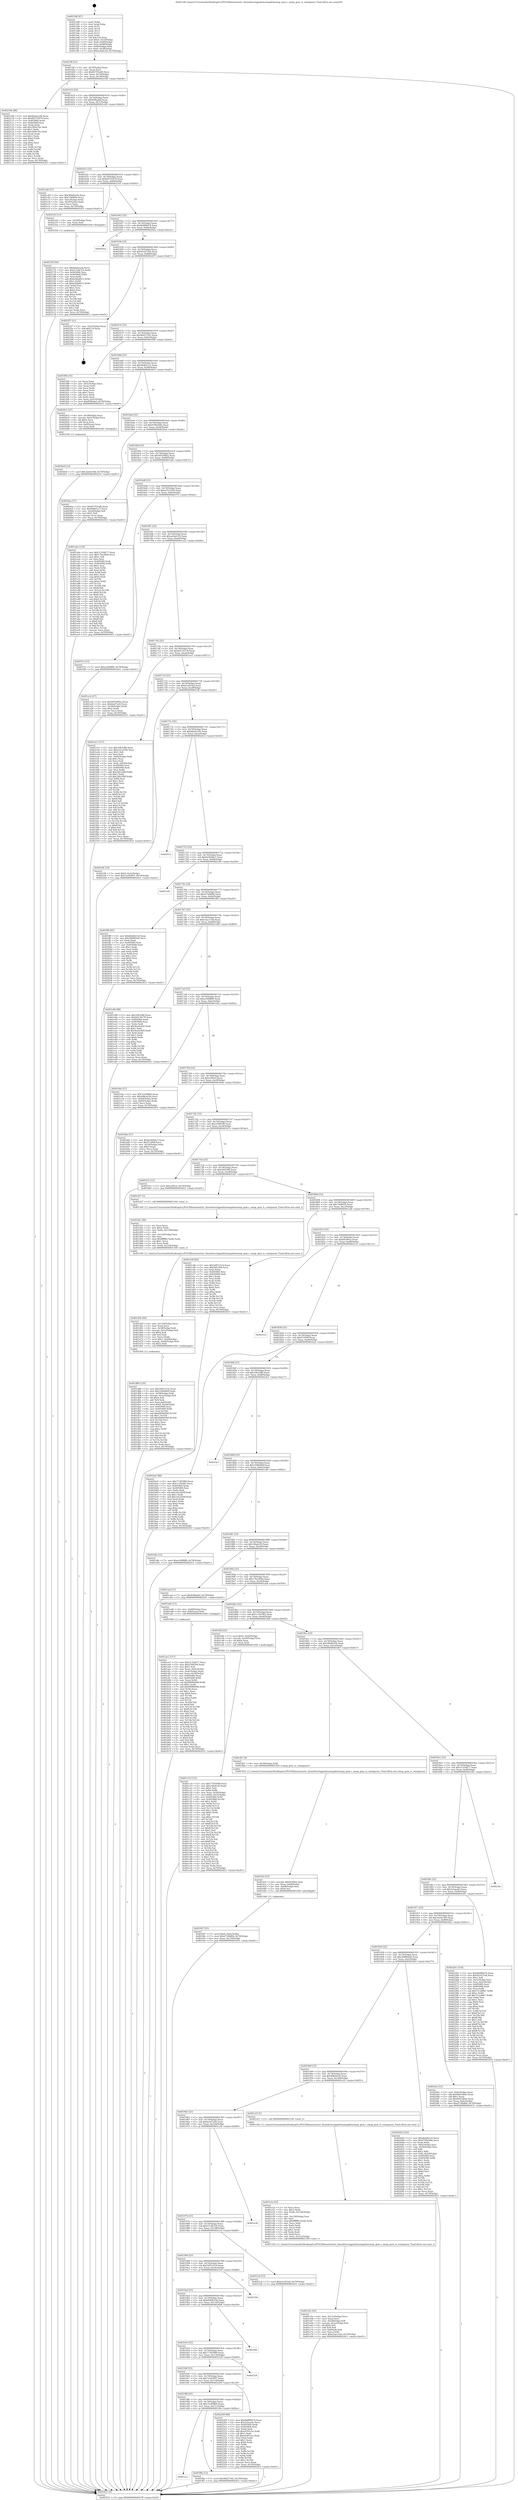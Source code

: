 digraph "0x4015d0" {
  label = "0x4015d0 (/mnt/c/Users/mathe/Desktop/tcc/POCII/binaries/extr_linuxdriversgpudrmomapdrmomap_gem.c_omap_gem_is_contiguous_Final-ollvm.out::main(0))"
  labelloc = "t"
  node[shape=record]

  Entry [label="",width=0.3,height=0.3,shape=circle,fillcolor=black,style=filled]
  "0x4015ff" [label="{
     0x4015ff [23]\l
     | [instrs]\l
     &nbsp;&nbsp;0x4015ff \<+3\>: mov -0x70(%rbp),%eax\l
     &nbsp;&nbsp;0x401602 \<+2\>: mov %eax,%ecx\l
     &nbsp;&nbsp;0x401604 \<+6\>: sub $0x82793ed8,%ecx\l
     &nbsp;&nbsp;0x40160a \<+3\>: mov %eax,-0x74(%rbp)\l
     &nbsp;&nbsp;0x40160d \<+3\>: mov %ecx,-0x78(%rbp)\l
     &nbsp;&nbsp;0x401610 \<+6\>: je 000000000040210b \<main+0xb3b\>\l
  }"]
  "0x40210b" [label="{
     0x40210b [88]\l
     | [instrs]\l
     &nbsp;&nbsp;0x40210b \<+5\>: mov $0xbbebca3b,%eax\l
     &nbsp;&nbsp;0x402110 \<+5\>: mov $0x8d755970,%ecx\l
     &nbsp;&nbsp;0x402115 \<+7\>: mov 0x405060,%edx\l
     &nbsp;&nbsp;0x40211c \<+7\>: mov 0x405068,%esi\l
     &nbsp;&nbsp;0x402123 \<+2\>: mov %edx,%edi\l
     &nbsp;&nbsp;0x402125 \<+6\>: add $0x1f09e76e,%edi\l
     &nbsp;&nbsp;0x40212b \<+3\>: sub $0x1,%edi\l
     &nbsp;&nbsp;0x40212e \<+6\>: sub $0x1f09e76e,%edi\l
     &nbsp;&nbsp;0x402134 \<+3\>: imul %edi,%edx\l
     &nbsp;&nbsp;0x402137 \<+3\>: and $0x1,%edx\l
     &nbsp;&nbsp;0x40213a \<+3\>: cmp $0x0,%edx\l
     &nbsp;&nbsp;0x40213d \<+4\>: sete %r8b\l
     &nbsp;&nbsp;0x402141 \<+3\>: cmp $0xa,%esi\l
     &nbsp;&nbsp;0x402144 \<+4\>: setl %r9b\l
     &nbsp;&nbsp;0x402148 \<+3\>: mov %r8b,%r10b\l
     &nbsp;&nbsp;0x40214b \<+3\>: and %r9b,%r10b\l
     &nbsp;&nbsp;0x40214e \<+3\>: xor %r9b,%r8b\l
     &nbsp;&nbsp;0x402151 \<+3\>: or %r8b,%r10b\l
     &nbsp;&nbsp;0x402154 \<+4\>: test $0x1,%r10b\l
     &nbsp;&nbsp;0x402158 \<+3\>: cmovne %ecx,%eax\l
     &nbsp;&nbsp;0x40215b \<+3\>: mov %eax,-0x70(%rbp)\l
     &nbsp;&nbsp;0x40215e \<+5\>: jmp 0000000000402431 \<main+0xe61\>\l
  }"]
  "0x401616" [label="{
     0x401616 [22]\l
     | [instrs]\l
     &nbsp;&nbsp;0x401616 \<+5\>: jmp 000000000040161b \<main+0x4b\>\l
     &nbsp;&nbsp;0x40161b \<+3\>: mov -0x74(%rbp),%eax\l
     &nbsp;&nbsp;0x40161e \<+5\>: sub $0x83fbabef,%eax\l
     &nbsp;&nbsp;0x401623 \<+3\>: mov %eax,-0x7c(%rbp)\l
     &nbsp;&nbsp;0x401626 \<+6\>: je 0000000000401cb9 \<main+0x6e9\>\l
  }"]
  Exit [label="",width=0.3,height=0.3,shape=circle,fillcolor=black,style=filled,peripheries=2]
  "0x401cb9" [label="{
     0x401cb9 [27]\l
     | [instrs]\l
     &nbsp;&nbsp;0x401cb9 \<+5\>: mov $0x30b46a5b,%eax\l
     &nbsp;&nbsp;0x401cbe \<+5\>: mov $0x75b8956,%ecx\l
     &nbsp;&nbsp;0x401cc3 \<+3\>: mov -0x5c(%rbp),%edx\l
     &nbsp;&nbsp;0x401cc6 \<+3\>: cmp -0x50(%rbp),%edx\l
     &nbsp;&nbsp;0x401cc9 \<+3\>: cmovl %ecx,%eax\l
     &nbsp;&nbsp;0x401ccc \<+3\>: mov %eax,-0x70(%rbp)\l
     &nbsp;&nbsp;0x401ccf \<+5\>: jmp 0000000000402431 \<main+0xe61\>\l
  }"]
  "0x40162c" [label="{
     0x40162c [22]\l
     | [instrs]\l
     &nbsp;&nbsp;0x40162c \<+5\>: jmp 0000000000401631 \<main+0x61\>\l
     &nbsp;&nbsp;0x401631 \<+3\>: mov -0x74(%rbp),%eax\l
     &nbsp;&nbsp;0x401634 \<+5\>: sub $0x8d755970,%eax\l
     &nbsp;&nbsp;0x401639 \<+3\>: mov %eax,-0x80(%rbp)\l
     &nbsp;&nbsp;0x40163c \<+6\>: je 0000000000402163 \<main+0xb93\>\l
  }"]
  "0x40216f" [label="{
     0x40216f [94]\l
     | [instrs]\l
     &nbsp;&nbsp;0x40216f \<+5\>: mov $0xbbebca3b,%ecx\l
     &nbsp;&nbsp;0x402174 \<+5\>: mov $0x57cdb724,%edx\l
     &nbsp;&nbsp;0x402179 \<+7\>: mov 0x405060,%esi\l
     &nbsp;&nbsp;0x402180 \<+8\>: mov 0x405068,%r8d\l
     &nbsp;&nbsp;0x402188 \<+3\>: mov %esi,%r9d\l
     &nbsp;&nbsp;0x40218b \<+7\>: add $0xb38ddd15,%r9d\l
     &nbsp;&nbsp;0x402192 \<+4\>: sub $0x1,%r9d\l
     &nbsp;&nbsp;0x402196 \<+7\>: sub $0xb38ddd15,%r9d\l
     &nbsp;&nbsp;0x40219d \<+4\>: imul %r9d,%esi\l
     &nbsp;&nbsp;0x4021a1 \<+3\>: and $0x1,%esi\l
     &nbsp;&nbsp;0x4021a4 \<+3\>: cmp $0x0,%esi\l
     &nbsp;&nbsp;0x4021a7 \<+4\>: sete %r10b\l
     &nbsp;&nbsp;0x4021ab \<+4\>: cmp $0xa,%r8d\l
     &nbsp;&nbsp;0x4021af \<+4\>: setl %r11b\l
     &nbsp;&nbsp;0x4021b3 \<+3\>: mov %r10b,%bl\l
     &nbsp;&nbsp;0x4021b6 \<+3\>: and %r11b,%bl\l
     &nbsp;&nbsp;0x4021b9 \<+3\>: xor %r11b,%r10b\l
     &nbsp;&nbsp;0x4021bc \<+3\>: or %r10b,%bl\l
     &nbsp;&nbsp;0x4021bf \<+3\>: test $0x1,%bl\l
     &nbsp;&nbsp;0x4021c2 \<+3\>: cmovne %edx,%ecx\l
     &nbsp;&nbsp;0x4021c5 \<+3\>: mov %ecx,-0x70(%rbp)\l
     &nbsp;&nbsp;0x4021c8 \<+5\>: jmp 0000000000402431 \<main+0xe61\>\l
  }"]
  "0x402163" [label="{
     0x402163 [12]\l
     | [instrs]\l
     &nbsp;&nbsp;0x402163 \<+4\>: mov -0x58(%rbp),%rax\l
     &nbsp;&nbsp;0x402167 \<+3\>: mov %rax,%rdi\l
     &nbsp;&nbsp;0x40216a \<+5\>: call 0000000000401030 \<free@plt\>\l
     | [calls]\l
     &nbsp;&nbsp;0x401030 \{1\} (unknown)\l
  }"]
  "0x401642" [label="{
     0x401642 [25]\l
     | [instrs]\l
     &nbsp;&nbsp;0x401642 \<+5\>: jmp 0000000000401647 \<main+0x77\>\l
     &nbsp;&nbsp;0x401647 \<+3\>: mov -0x74(%rbp),%eax\l
     &nbsp;&nbsp;0x40164a \<+5\>: sub $0x8dd88d74,%eax\l
     &nbsp;&nbsp;0x40164f \<+6\>: mov %eax,-0x84(%rbp)\l
     &nbsp;&nbsp;0x401655 \<+6\>: je 000000000040242a \<main+0xe5a\>\l
  }"]
  "0x4020e0" [label="{
     0x4020e0 [12]\l
     | [instrs]\l
     &nbsp;&nbsp;0x4020e0 \<+7\>: movl $0x3ae0a7b8,-0x70(%rbp)\l
     &nbsp;&nbsp;0x4020e7 \<+5\>: jmp 0000000000402431 \<main+0xe61\>\l
  }"]
  "0x40242a" [label="{
     0x40242a\l
  }", style=dashed]
  "0x40165b" [label="{
     0x40165b [25]\l
     | [instrs]\l
     &nbsp;&nbsp;0x40165b \<+5\>: jmp 0000000000401660 \<main+0x90\>\l
     &nbsp;&nbsp;0x401660 \<+3\>: mov -0x74(%rbp),%eax\l
     &nbsp;&nbsp;0x401663 \<+5\>: sub $0x93c437d4,%eax\l
     &nbsp;&nbsp;0x401668 \<+6\>: mov %eax,-0x88(%rbp)\l
     &nbsp;&nbsp;0x40166e \<+6\>: je 00000000004022f7 \<main+0xd27\>\l
  }"]
  "0x401fd7" [label="{
     0x401fd7 [25]\l
     | [instrs]\l
     &nbsp;&nbsp;0x401fd7 \<+7\>: movl $0x0,-0x6c(%rbp)\l
     &nbsp;&nbsp;0x401fde \<+7\>: movl $0xd750bf68,-0x70(%rbp)\l
     &nbsp;&nbsp;0x401fe5 \<+6\>: mov %eax,-0x130(%rbp)\l
     &nbsp;&nbsp;0x401feb \<+5\>: jmp 0000000000402431 \<main+0xe61\>\l
  }"]
  "0x4022f7" [label="{
     0x4022f7 [21]\l
     | [instrs]\l
     &nbsp;&nbsp;0x4022f7 \<+3\>: mov -0x2c(%rbp),%eax\l
     &nbsp;&nbsp;0x4022fa \<+7\>: add $0x118,%rsp\l
     &nbsp;&nbsp;0x402301 \<+1\>: pop %rbx\l
     &nbsp;&nbsp;0x402302 \<+2\>: pop %r12\l
     &nbsp;&nbsp;0x402304 \<+2\>: pop %r13\l
     &nbsp;&nbsp;0x402306 \<+2\>: pop %r14\l
     &nbsp;&nbsp;0x402308 \<+2\>: pop %r15\l
     &nbsp;&nbsp;0x40230a \<+1\>: pop %rbp\l
     &nbsp;&nbsp;0x40230b \<+1\>: ret\l
  }"]
  "0x401674" [label="{
     0x401674 [25]\l
     | [instrs]\l
     &nbsp;&nbsp;0x401674 \<+5\>: jmp 0000000000401679 \<main+0xa9\>\l
     &nbsp;&nbsp;0x401679 \<+3\>: mov -0x74(%rbp),%eax\l
     &nbsp;&nbsp;0x40167c \<+5\>: sub $0x96d27542,%eax\l
     &nbsp;&nbsp;0x401681 \<+6\>: mov %eax,-0x8c(%rbp)\l
     &nbsp;&nbsp;0x401687 \<+6\>: je 0000000000401f96 \<main+0x9c6\>\l
  }"]
  "0x401fc0" [label="{
     0x401fc0 [23]\l
     | [instrs]\l
     &nbsp;&nbsp;0x401fc0 \<+10\>: movabs $0x4030b6,%rdi\l
     &nbsp;&nbsp;0x401fca \<+3\>: mov %eax,-0x68(%rbp)\l
     &nbsp;&nbsp;0x401fcd \<+3\>: mov -0x68(%rbp),%esi\l
     &nbsp;&nbsp;0x401fd0 \<+2\>: mov $0x0,%al\l
     &nbsp;&nbsp;0x401fd2 \<+5\>: call 0000000000401040 \<printf@plt\>\l
     | [calls]\l
     &nbsp;&nbsp;0x401040 \{1\} (unknown)\l
  }"]
  "0x401f96" [label="{
     0x401f96 [33]\l
     | [instrs]\l
     &nbsp;&nbsp;0x401f96 \<+2\>: xor %eax,%eax\l
     &nbsp;&nbsp;0x401f98 \<+3\>: mov -0x5c(%rbp),%ecx\l
     &nbsp;&nbsp;0x401f9b \<+2\>: mov %eax,%edx\l
     &nbsp;&nbsp;0x401f9d \<+2\>: sub %ecx,%edx\l
     &nbsp;&nbsp;0x401f9f \<+2\>: mov %eax,%ecx\l
     &nbsp;&nbsp;0x401fa1 \<+3\>: sub $0x1,%ecx\l
     &nbsp;&nbsp;0x401fa4 \<+2\>: add %ecx,%edx\l
     &nbsp;&nbsp;0x401fa6 \<+2\>: sub %edx,%eax\l
     &nbsp;&nbsp;0x401fa8 \<+3\>: mov %eax,-0x5c(%rbp)\l
     &nbsp;&nbsp;0x401fab \<+7\>: movl $0x83fbabef,-0x70(%rbp)\l
     &nbsp;&nbsp;0x401fb2 \<+5\>: jmp 0000000000402431 \<main+0xe61\>\l
  }"]
  "0x40168d" [label="{
     0x40168d [25]\l
     | [instrs]\l
     &nbsp;&nbsp;0x40168d \<+5\>: jmp 0000000000401692 \<main+0xc2\>\l
     &nbsp;&nbsp;0x401692 \<+3\>: mov -0x74(%rbp),%eax\l
     &nbsp;&nbsp;0x401695 \<+5\>: sub $0x96db5c13,%eax\l
     &nbsp;&nbsp;0x40169a \<+6\>: mov %eax,-0x90(%rbp)\l
     &nbsp;&nbsp;0x4016a0 \<+6\>: je 00000000004020c5 \<main+0xaf5\>\l
  }"]
  "0x401a11" [label="{
     0x401a11\l
  }", style=dashed]
  "0x4020c5" [label="{
     0x4020c5 [27]\l
     | [instrs]\l
     &nbsp;&nbsp;0x4020c5 \<+4\>: mov -0x58(%rbp),%rax\l
     &nbsp;&nbsp;0x4020c9 \<+4\>: movslq -0x6c(%rbp),%rcx\l
     &nbsp;&nbsp;0x4020cd \<+4\>: shl $0x4,%rcx\l
     &nbsp;&nbsp;0x4020d1 \<+3\>: add %rcx,%rax\l
     &nbsp;&nbsp;0x4020d4 \<+4\>: mov 0x8(%rax),%rax\l
     &nbsp;&nbsp;0x4020d8 \<+3\>: mov %rax,%rdi\l
     &nbsp;&nbsp;0x4020db \<+5\>: call 0000000000401030 \<free@plt\>\l
     | [calls]\l
     &nbsp;&nbsp;0x401030 \{1\} (unknown)\l
  }"]
  "0x4016a6" [label="{
     0x4016a6 [25]\l
     | [instrs]\l
     &nbsp;&nbsp;0x4016a6 \<+5\>: jmp 00000000004016ab \<main+0xdb\>\l
     &nbsp;&nbsp;0x4016ab \<+3\>: mov -0x74(%rbp),%eax\l
     &nbsp;&nbsp;0x4016ae \<+5\>: sub $0x978b208a,%eax\l
     &nbsp;&nbsp;0x4016b3 \<+6\>: mov %eax,-0x94(%rbp)\l
     &nbsp;&nbsp;0x4016b9 \<+6\>: je 00000000004020aa \<main+0xada\>\l
  }"]
  "0x401f8a" [label="{
     0x401f8a [12]\l
     | [instrs]\l
     &nbsp;&nbsp;0x401f8a \<+7\>: movl $0x96d27542,-0x70(%rbp)\l
     &nbsp;&nbsp;0x401f91 \<+5\>: jmp 0000000000402431 \<main+0xe61\>\l
  }"]
  "0x4020aa" [label="{
     0x4020aa [27]\l
     | [instrs]\l
     &nbsp;&nbsp;0x4020aa \<+5\>: mov $0x82793ed8,%eax\l
     &nbsp;&nbsp;0x4020af \<+5\>: mov $0x96db5c13,%ecx\l
     &nbsp;&nbsp;0x4020b4 \<+3\>: mov -0x2d(%rbp),%dl\l
     &nbsp;&nbsp;0x4020b7 \<+3\>: test $0x1,%dl\l
     &nbsp;&nbsp;0x4020ba \<+3\>: cmovne %ecx,%eax\l
     &nbsp;&nbsp;0x4020bd \<+3\>: mov %eax,-0x70(%rbp)\l
     &nbsp;&nbsp;0x4020c0 \<+5\>: jmp 0000000000402431 \<main+0xe61\>\l
  }"]
  "0x4016bf" [label="{
     0x4016bf [25]\l
     | [instrs]\l
     &nbsp;&nbsp;0x4016bf \<+5\>: jmp 00000000004016c4 \<main+0xf4\>\l
     &nbsp;&nbsp;0x4016c4 \<+3\>: mov -0x74(%rbp),%eax\l
     &nbsp;&nbsp;0x4016c7 \<+5\>: sub $0x9d35985a,%eax\l
     &nbsp;&nbsp;0x4016cc \<+6\>: mov %eax,-0x98(%rbp)\l
     &nbsp;&nbsp;0x4016d2 \<+6\>: je 0000000000401a4e \<main+0x47e\>\l
  }"]
  "0x4019f8" [label="{
     0x4019f8 [25]\l
     | [instrs]\l
     &nbsp;&nbsp;0x4019f8 \<+5\>: jmp 00000000004019fd \<main+0x42d\>\l
     &nbsp;&nbsp;0x4019fd \<+3\>: mov -0x74(%rbp),%eax\l
     &nbsp;&nbsp;0x401a00 \<+5\>: sub $0x7ee998b0,%eax\l
     &nbsp;&nbsp;0x401a05 \<+6\>: mov %eax,-0x11c(%rbp)\l
     &nbsp;&nbsp;0x401a0b \<+6\>: je 0000000000401f8a \<main+0x9ba\>\l
  }"]
  "0x401a4e" [label="{
     0x401a4e [134]\l
     | [instrs]\l
     &nbsp;&nbsp;0x401a4e \<+5\>: mov $0x31354b77,%eax\l
     &nbsp;&nbsp;0x401a53 \<+5\>: mov $0x17be384d,%ecx\l
     &nbsp;&nbsp;0x401a58 \<+2\>: mov $0x1,%dl\l
     &nbsp;&nbsp;0x401a5a \<+2\>: xor %esi,%esi\l
     &nbsp;&nbsp;0x401a5c \<+7\>: mov 0x405060,%edi\l
     &nbsp;&nbsp;0x401a63 \<+8\>: mov 0x405068,%r8d\l
     &nbsp;&nbsp;0x401a6b \<+3\>: sub $0x1,%esi\l
     &nbsp;&nbsp;0x401a6e \<+3\>: mov %edi,%r9d\l
     &nbsp;&nbsp;0x401a71 \<+3\>: add %esi,%r9d\l
     &nbsp;&nbsp;0x401a74 \<+4\>: imul %r9d,%edi\l
     &nbsp;&nbsp;0x401a78 \<+3\>: and $0x1,%edi\l
     &nbsp;&nbsp;0x401a7b \<+3\>: cmp $0x0,%edi\l
     &nbsp;&nbsp;0x401a7e \<+4\>: sete %r10b\l
     &nbsp;&nbsp;0x401a82 \<+4\>: cmp $0xa,%r8d\l
     &nbsp;&nbsp;0x401a86 \<+4\>: setl %r11b\l
     &nbsp;&nbsp;0x401a8a \<+3\>: mov %r10b,%bl\l
     &nbsp;&nbsp;0x401a8d \<+3\>: xor $0xff,%bl\l
     &nbsp;&nbsp;0x401a90 \<+3\>: mov %r11b,%r14b\l
     &nbsp;&nbsp;0x401a93 \<+4\>: xor $0xff,%r14b\l
     &nbsp;&nbsp;0x401a97 \<+3\>: xor $0x0,%dl\l
     &nbsp;&nbsp;0x401a9a \<+3\>: mov %bl,%r15b\l
     &nbsp;&nbsp;0x401a9d \<+4\>: and $0x0,%r15b\l
     &nbsp;&nbsp;0x401aa1 \<+3\>: and %dl,%r10b\l
     &nbsp;&nbsp;0x401aa4 \<+3\>: mov %r14b,%r12b\l
     &nbsp;&nbsp;0x401aa7 \<+4\>: and $0x0,%r12b\l
     &nbsp;&nbsp;0x401aab \<+3\>: and %dl,%r11b\l
     &nbsp;&nbsp;0x401aae \<+3\>: or %r10b,%r15b\l
     &nbsp;&nbsp;0x401ab1 \<+3\>: or %r11b,%r12b\l
     &nbsp;&nbsp;0x401ab4 \<+3\>: xor %r12b,%r15b\l
     &nbsp;&nbsp;0x401ab7 \<+3\>: or %r14b,%bl\l
     &nbsp;&nbsp;0x401aba \<+3\>: xor $0xff,%bl\l
     &nbsp;&nbsp;0x401abd \<+3\>: or $0x0,%dl\l
     &nbsp;&nbsp;0x401ac0 \<+2\>: and %dl,%bl\l
     &nbsp;&nbsp;0x401ac2 \<+3\>: or %bl,%r15b\l
     &nbsp;&nbsp;0x401ac5 \<+4\>: test $0x1,%r15b\l
     &nbsp;&nbsp;0x401ac9 \<+3\>: cmovne %ecx,%eax\l
     &nbsp;&nbsp;0x401acc \<+3\>: mov %eax,-0x70(%rbp)\l
     &nbsp;&nbsp;0x401acf \<+5\>: jmp 0000000000402431 \<main+0xe61\>\l
  }"]
  "0x4016d8" [label="{
     0x4016d8 [25]\l
     | [instrs]\l
     &nbsp;&nbsp;0x4016d8 \<+5\>: jmp 00000000004016dd \<main+0x10d\>\l
     &nbsp;&nbsp;0x4016dd \<+3\>: mov -0x74(%rbp),%eax\l
     &nbsp;&nbsp;0x4016e0 \<+5\>: sub $0xa55c2160,%eax\l
     &nbsp;&nbsp;0x4016e5 \<+6\>: mov %eax,-0x9c(%rbp)\l
     &nbsp;&nbsp;0x4016eb \<+6\>: je 0000000000401f7e \<main+0x9ae\>\l
  }"]
  "0x402209" [label="{
     0x402209 [88]\l
     | [instrs]\l
     &nbsp;&nbsp;0x402209 \<+5\>: mov $0x8dd88d74,%eax\l
     &nbsp;&nbsp;0x40220e \<+5\>: mov $0x3a5aeefc,%ecx\l
     &nbsp;&nbsp;0x402213 \<+7\>: mov 0x405060,%edx\l
     &nbsp;&nbsp;0x40221a \<+7\>: mov 0x405068,%esi\l
     &nbsp;&nbsp;0x402221 \<+2\>: mov %edx,%edi\l
     &nbsp;&nbsp;0x402223 \<+6\>: add $0xef395c5a,%edi\l
     &nbsp;&nbsp;0x402229 \<+3\>: sub $0x1,%edi\l
     &nbsp;&nbsp;0x40222c \<+6\>: sub $0xef395c5a,%edi\l
     &nbsp;&nbsp;0x402232 \<+3\>: imul %edi,%edx\l
     &nbsp;&nbsp;0x402235 \<+3\>: and $0x1,%edx\l
     &nbsp;&nbsp;0x402238 \<+3\>: cmp $0x0,%edx\l
     &nbsp;&nbsp;0x40223b \<+4\>: sete %r8b\l
     &nbsp;&nbsp;0x40223f \<+3\>: cmp $0xa,%esi\l
     &nbsp;&nbsp;0x402242 \<+4\>: setl %r9b\l
     &nbsp;&nbsp;0x402246 \<+3\>: mov %r8b,%r10b\l
     &nbsp;&nbsp;0x402249 \<+3\>: and %r9b,%r10b\l
     &nbsp;&nbsp;0x40224c \<+3\>: xor %r9b,%r8b\l
     &nbsp;&nbsp;0x40224f \<+3\>: or %r8b,%r10b\l
     &nbsp;&nbsp;0x402252 \<+4\>: test $0x1,%r10b\l
     &nbsp;&nbsp;0x402256 \<+3\>: cmovne %ecx,%eax\l
     &nbsp;&nbsp;0x402259 \<+3\>: mov %eax,-0x70(%rbp)\l
     &nbsp;&nbsp;0x40225c \<+5\>: jmp 0000000000402431 \<main+0xe61\>\l
  }"]
  "0x401f7e" [label="{
     0x401f7e [12]\l
     | [instrs]\l
     &nbsp;&nbsp;0x401f7e \<+7\>: movl $0xec90f889,-0x70(%rbp)\l
     &nbsp;&nbsp;0x401f85 \<+5\>: jmp 0000000000402431 \<main+0xe61\>\l
  }"]
  "0x4016f1" [label="{
     0x4016f1 [25]\l
     | [instrs]\l
     &nbsp;&nbsp;0x4016f1 \<+5\>: jmp 00000000004016f6 \<main+0x126\>\l
     &nbsp;&nbsp;0x4016f6 \<+3\>: mov -0x74(%rbp),%eax\l
     &nbsp;&nbsp;0x4016f9 \<+5\>: sub $0xae0a6c59,%eax\l
     &nbsp;&nbsp;0x4016fe \<+6\>: mov %eax,-0xa0(%rbp)\l
     &nbsp;&nbsp;0x401704 \<+6\>: je 0000000000401a1b \<main+0x44b\>\l
  }"]
  "0x4019df" [label="{
     0x4019df [25]\l
     | [instrs]\l
     &nbsp;&nbsp;0x4019df \<+5\>: jmp 00000000004019e4 \<main+0x414\>\l
     &nbsp;&nbsp;0x4019e4 \<+3\>: mov -0x74(%rbp),%eax\l
     &nbsp;&nbsp;0x4019e7 \<+5\>: sub $0x7a545097,%eax\l
     &nbsp;&nbsp;0x4019ec \<+6\>: mov %eax,-0x118(%rbp)\l
     &nbsp;&nbsp;0x4019f2 \<+6\>: je 0000000000402209 \<main+0xc39\>\l
  }"]
  "0x401a1b" [label="{
     0x401a1b [27]\l
     | [instrs]\l
     &nbsp;&nbsp;0x401a1b \<+5\>: mov $0x9d35985a,%eax\l
     &nbsp;&nbsp;0x401a20 \<+5\>: mov $0x4eef7a20,%ecx\l
     &nbsp;&nbsp;0x401a25 \<+3\>: mov -0x38(%rbp),%edx\l
     &nbsp;&nbsp;0x401a28 \<+3\>: cmp $0x2,%edx\l
     &nbsp;&nbsp;0x401a2b \<+3\>: cmovne %ecx,%eax\l
     &nbsp;&nbsp;0x401a2e \<+3\>: mov %eax,-0x70(%rbp)\l
     &nbsp;&nbsp;0x401a31 \<+5\>: jmp 0000000000402431 \<main+0xe61\>\l
  }"]
  "0x40170a" [label="{
     0x40170a [25]\l
     | [instrs]\l
     &nbsp;&nbsp;0x40170a \<+5\>: jmp 000000000040170f \<main+0x13f\>\l
     &nbsp;&nbsp;0x40170f \<+3\>: mov -0x74(%rbp),%eax\l
     &nbsp;&nbsp;0x401712 \<+5\>: sub $0xb0134178,%eax\l
     &nbsp;&nbsp;0x401717 \<+6\>: mov %eax,-0xa4(%rbp)\l
     &nbsp;&nbsp;0x40171d \<+6\>: je 0000000000401ee1 \<main+0x911\>\l
  }"]
  "0x402431" [label="{
     0x402431 [5]\l
     | [instrs]\l
     &nbsp;&nbsp;0x402431 \<+5\>: jmp 00000000004015ff \<main+0x2f\>\l
  }"]
  "0x4015d0" [label="{
     0x4015d0 [47]\l
     | [instrs]\l
     &nbsp;&nbsp;0x4015d0 \<+1\>: push %rbp\l
     &nbsp;&nbsp;0x4015d1 \<+3\>: mov %rsp,%rbp\l
     &nbsp;&nbsp;0x4015d4 \<+2\>: push %r15\l
     &nbsp;&nbsp;0x4015d6 \<+2\>: push %r14\l
     &nbsp;&nbsp;0x4015d8 \<+2\>: push %r13\l
     &nbsp;&nbsp;0x4015da \<+2\>: push %r12\l
     &nbsp;&nbsp;0x4015dc \<+1\>: push %rbx\l
     &nbsp;&nbsp;0x4015dd \<+7\>: sub $0x118,%rsp\l
     &nbsp;&nbsp;0x4015e4 \<+7\>: movl $0x0,-0x3c(%rbp)\l
     &nbsp;&nbsp;0x4015eb \<+3\>: mov %edi,-0x40(%rbp)\l
     &nbsp;&nbsp;0x4015ee \<+4\>: mov %rsi,-0x48(%rbp)\l
     &nbsp;&nbsp;0x4015f2 \<+3\>: mov -0x40(%rbp),%edi\l
     &nbsp;&nbsp;0x4015f5 \<+3\>: mov %edi,-0x38(%rbp)\l
     &nbsp;&nbsp;0x4015f8 \<+7\>: movl $0xae0a6c59,-0x70(%rbp)\l
  }"]
  "0x402328" [label="{
     0x402328\l
  }", style=dashed]
  "0x401ee1" [label="{
     0x401ee1 [157]\l
     | [instrs]\l
     &nbsp;&nbsp;0x401ee1 \<+5\>: mov $0x10b3cffd,%eax\l
     &nbsp;&nbsp;0x401ee6 \<+5\>: mov $0xa55c2160,%ecx\l
     &nbsp;&nbsp;0x401eeb \<+2\>: mov $0x1,%dl\l
     &nbsp;&nbsp;0x401eed \<+2\>: xor %esi,%esi\l
     &nbsp;&nbsp;0x401eef \<+3\>: mov -0x64(%rbp),%edi\l
     &nbsp;&nbsp;0x401ef2 \<+3\>: sub $0x1,%esi\l
     &nbsp;&nbsp;0x401ef5 \<+2\>: sub %esi,%edi\l
     &nbsp;&nbsp;0x401ef7 \<+3\>: mov %edi,-0x64(%rbp)\l
     &nbsp;&nbsp;0x401efa \<+7\>: mov 0x405060,%esi\l
     &nbsp;&nbsp;0x401f01 \<+7\>: mov 0x405068,%edi\l
     &nbsp;&nbsp;0x401f08 \<+3\>: mov %esi,%r8d\l
     &nbsp;&nbsp;0x401f0b \<+7\>: add $0x24b10f4f,%r8d\l
     &nbsp;&nbsp;0x401f12 \<+4\>: sub $0x1,%r8d\l
     &nbsp;&nbsp;0x401f16 \<+7\>: sub $0x24b10f4f,%r8d\l
     &nbsp;&nbsp;0x401f1d \<+4\>: imul %r8d,%esi\l
     &nbsp;&nbsp;0x401f21 \<+3\>: and $0x1,%esi\l
     &nbsp;&nbsp;0x401f24 \<+3\>: cmp $0x0,%esi\l
     &nbsp;&nbsp;0x401f27 \<+4\>: sete %r9b\l
     &nbsp;&nbsp;0x401f2b \<+3\>: cmp $0xa,%edi\l
     &nbsp;&nbsp;0x401f2e \<+4\>: setl %r10b\l
     &nbsp;&nbsp;0x401f32 \<+3\>: mov %r9b,%r11b\l
     &nbsp;&nbsp;0x401f35 \<+4\>: xor $0xff,%r11b\l
     &nbsp;&nbsp;0x401f39 \<+3\>: mov %r10b,%bl\l
     &nbsp;&nbsp;0x401f3c \<+3\>: xor $0xff,%bl\l
     &nbsp;&nbsp;0x401f3f \<+3\>: xor $0x0,%dl\l
     &nbsp;&nbsp;0x401f42 \<+3\>: mov %r11b,%r14b\l
     &nbsp;&nbsp;0x401f45 \<+4\>: and $0x0,%r14b\l
     &nbsp;&nbsp;0x401f49 \<+3\>: and %dl,%r9b\l
     &nbsp;&nbsp;0x401f4c \<+3\>: mov %bl,%r15b\l
     &nbsp;&nbsp;0x401f4f \<+4\>: and $0x0,%r15b\l
     &nbsp;&nbsp;0x401f53 \<+3\>: and %dl,%r10b\l
     &nbsp;&nbsp;0x401f56 \<+3\>: or %r9b,%r14b\l
     &nbsp;&nbsp;0x401f59 \<+3\>: or %r10b,%r15b\l
     &nbsp;&nbsp;0x401f5c \<+3\>: xor %r15b,%r14b\l
     &nbsp;&nbsp;0x401f5f \<+3\>: or %bl,%r11b\l
     &nbsp;&nbsp;0x401f62 \<+4\>: xor $0xff,%r11b\l
     &nbsp;&nbsp;0x401f66 \<+3\>: or $0x0,%dl\l
     &nbsp;&nbsp;0x401f69 \<+3\>: and %dl,%r11b\l
     &nbsp;&nbsp;0x401f6c \<+3\>: or %r11b,%r14b\l
     &nbsp;&nbsp;0x401f6f \<+4\>: test $0x1,%r14b\l
     &nbsp;&nbsp;0x401f73 \<+3\>: cmovne %ecx,%eax\l
     &nbsp;&nbsp;0x401f76 \<+3\>: mov %eax,-0x70(%rbp)\l
     &nbsp;&nbsp;0x401f79 \<+5\>: jmp 0000000000402431 \<main+0xe61\>\l
  }"]
  "0x401723" [label="{
     0x401723 [25]\l
     | [instrs]\l
     &nbsp;&nbsp;0x401723 \<+5\>: jmp 0000000000401728 \<main+0x158\>\l
     &nbsp;&nbsp;0x401728 \<+3\>: mov -0x74(%rbp),%eax\l
     &nbsp;&nbsp;0x40172b \<+5\>: sub $0xb1ef31bd,%eax\l
     &nbsp;&nbsp;0x401730 \<+6\>: mov %eax,-0xa8(%rbp)\l
     &nbsp;&nbsp;0x401736 \<+6\>: je 00000000004021f6 \<main+0xc26\>\l
  }"]
  "0x4019c6" [label="{
     0x4019c6 [25]\l
     | [instrs]\l
     &nbsp;&nbsp;0x4019c6 \<+5\>: jmp 00000000004019cb \<main+0x3fb\>\l
     &nbsp;&nbsp;0x4019cb \<+3\>: mov -0x74(%rbp),%eax\l
     &nbsp;&nbsp;0x4019ce \<+5\>: sub $0x77383989,%eax\l
     &nbsp;&nbsp;0x4019d3 \<+6\>: mov %eax,-0x114(%rbp)\l
     &nbsp;&nbsp;0x4019d9 \<+6\>: je 0000000000402328 \<main+0xd58\>\l
  }"]
  "0x4021f6" [label="{
     0x4021f6 [19]\l
     | [instrs]\l
     &nbsp;&nbsp;0x4021f6 \<+7\>: movl $0x0,-0x3c(%rbp)\l
     &nbsp;&nbsp;0x4021fd \<+7\>: movl $0x7a545097,-0x70(%rbp)\l
     &nbsp;&nbsp;0x402204 \<+5\>: jmp 0000000000402431 \<main+0xe61\>\l
  }"]
  "0x40173c" [label="{
     0x40173c [25]\l
     | [instrs]\l
     &nbsp;&nbsp;0x40173c \<+5\>: jmp 0000000000401741 \<main+0x171\>\l
     &nbsp;&nbsp;0x401741 \<+3\>: mov -0x74(%rbp),%eax\l
     &nbsp;&nbsp;0x401744 \<+5\>: sub $0xbbebca3b,%eax\l
     &nbsp;&nbsp;0x401749 \<+6\>: mov %eax,-0xac(%rbp)\l
     &nbsp;&nbsp;0x40174f \<+6\>: je 0000000000402412 \<main+0xe42\>\l
  }"]
  "0x402406" [label="{
     0x402406\l
  }", style=dashed]
  "0x402412" [label="{
     0x402412\l
  }", style=dashed]
  "0x401755" [label="{
     0x401755 [25]\l
     | [instrs]\l
     &nbsp;&nbsp;0x401755 \<+5\>: jmp 000000000040175a \<main+0x18a\>\l
     &nbsp;&nbsp;0x40175a \<+3\>: mov -0x74(%rbp),%eax\l
     &nbsp;&nbsp;0x40175d \<+5\>: sub $0xbe4444a7,%eax\l
     &nbsp;&nbsp;0x401762 \<+6\>: mov %eax,-0xb0(%rbp)\l
     &nbsp;&nbsp;0x401768 \<+6\>: je 00000000004021d9 \<main+0xc09\>\l
  }"]
  "0x4019ad" [label="{
     0x4019ad [25]\l
     | [instrs]\l
     &nbsp;&nbsp;0x4019ad \<+5\>: jmp 00000000004019b2 \<main+0x3e2\>\l
     &nbsp;&nbsp;0x4019b2 \<+3\>: mov -0x74(%rbp),%eax\l
     &nbsp;&nbsp;0x4019b5 \<+5\>: sub $0x6b4db15d,%eax\l
     &nbsp;&nbsp;0x4019ba \<+6\>: mov %eax,-0x110(%rbp)\l
     &nbsp;&nbsp;0x4019c0 \<+6\>: je 0000000000402406 \<main+0xe36\>\l
  }"]
  "0x4021d9" [label="{
     0x4021d9\l
  }", style=dashed]
  "0x40176e" [label="{
     0x40176e [25]\l
     | [instrs]\l
     &nbsp;&nbsp;0x40176e \<+5\>: jmp 0000000000401773 \<main+0x1a3\>\l
     &nbsp;&nbsp;0x401773 \<+3\>: mov -0x74(%rbp),%eax\l
     &nbsp;&nbsp;0x401776 \<+5\>: sub $0xd750bf68,%eax\l
     &nbsp;&nbsp;0x40177b \<+6\>: mov %eax,-0xb4(%rbp)\l
     &nbsp;&nbsp;0x401781 \<+6\>: je 0000000000401ff0 \<main+0xa20\>\l
  }"]
  "0x402356" [label="{
     0x402356\l
  }", style=dashed]
  "0x401ff0" [label="{
     0x401ff0 [83]\l
     | [instrs]\l
     &nbsp;&nbsp;0x401ff0 \<+5\>: mov $0x6b4db15d,%eax\l
     &nbsp;&nbsp;0x401ff5 \<+5\>: mov $0x3b8800a8,%ecx\l
     &nbsp;&nbsp;0x401ffa \<+2\>: xor %edx,%edx\l
     &nbsp;&nbsp;0x401ffc \<+7\>: mov 0x405060,%esi\l
     &nbsp;&nbsp;0x402003 \<+7\>: mov 0x405068,%edi\l
     &nbsp;&nbsp;0x40200a \<+3\>: sub $0x1,%edx\l
     &nbsp;&nbsp;0x40200d \<+3\>: mov %esi,%r8d\l
     &nbsp;&nbsp;0x402010 \<+3\>: add %edx,%r8d\l
     &nbsp;&nbsp;0x402013 \<+4\>: imul %r8d,%esi\l
     &nbsp;&nbsp;0x402017 \<+3\>: and $0x1,%esi\l
     &nbsp;&nbsp;0x40201a \<+3\>: cmp $0x0,%esi\l
     &nbsp;&nbsp;0x40201d \<+4\>: sete %r9b\l
     &nbsp;&nbsp;0x402021 \<+3\>: cmp $0xa,%edi\l
     &nbsp;&nbsp;0x402024 \<+4\>: setl %r10b\l
     &nbsp;&nbsp;0x402028 \<+3\>: mov %r9b,%r11b\l
     &nbsp;&nbsp;0x40202b \<+3\>: and %r10b,%r11b\l
     &nbsp;&nbsp;0x40202e \<+3\>: xor %r10b,%r9b\l
     &nbsp;&nbsp;0x402031 \<+3\>: or %r9b,%r11b\l
     &nbsp;&nbsp;0x402034 \<+4\>: test $0x1,%r11b\l
     &nbsp;&nbsp;0x402038 \<+3\>: cmovne %ecx,%eax\l
     &nbsp;&nbsp;0x40203b \<+3\>: mov %eax,-0x70(%rbp)\l
     &nbsp;&nbsp;0x40203e \<+5\>: jmp 0000000000402431 \<main+0xe61\>\l
  }"]
  "0x401787" [label="{
     0x401787 [25]\l
     | [instrs]\l
     &nbsp;&nbsp;0x401787 \<+5\>: jmp 000000000040178c \<main+0x1bc\>\l
     &nbsp;&nbsp;0x40178c \<+3\>: mov -0x74(%rbp),%eax\l
     &nbsp;&nbsp;0x40178f \<+5\>: sub $0xe5ae116d,%eax\l
     &nbsp;&nbsp;0x401794 \<+6\>: mov %eax,-0xb8(%rbp)\l
     &nbsp;&nbsp;0x40179a \<+6\>: je 0000000000401e89 \<main+0x8b9\>\l
  }"]
  "0x401994" [label="{
     0x401994 [25]\l
     | [instrs]\l
     &nbsp;&nbsp;0x401994 \<+5\>: jmp 0000000000401999 \<main+0x3c9\>\l
     &nbsp;&nbsp;0x401999 \<+3\>: mov -0x74(%rbp),%eax\l
     &nbsp;&nbsp;0x40199c \<+5\>: sub $0x5d97e314,%eax\l
     &nbsp;&nbsp;0x4019a1 \<+6\>: mov %eax,-0x10c(%rbp)\l
     &nbsp;&nbsp;0x4019a7 \<+6\>: je 0000000000402356 \<main+0xd86\>\l
  }"]
  "0x401e89" [label="{
     0x401e89 [88]\l
     | [instrs]\l
     &nbsp;&nbsp;0x401e89 \<+5\>: mov $0x10b3cffd,%eax\l
     &nbsp;&nbsp;0x401e8e \<+5\>: mov $0xb0134178,%ecx\l
     &nbsp;&nbsp;0x401e93 \<+7\>: mov 0x405060,%edx\l
     &nbsp;&nbsp;0x401e9a \<+7\>: mov 0x405068,%esi\l
     &nbsp;&nbsp;0x401ea1 \<+2\>: mov %edx,%edi\l
     &nbsp;&nbsp;0x401ea3 \<+6\>: sub $0x9ea9cd20,%edi\l
     &nbsp;&nbsp;0x401ea9 \<+3\>: sub $0x1,%edi\l
     &nbsp;&nbsp;0x401eac \<+6\>: add $0x9ea9cd20,%edi\l
     &nbsp;&nbsp;0x401eb2 \<+3\>: imul %edi,%edx\l
     &nbsp;&nbsp;0x401eb5 \<+3\>: and $0x1,%edx\l
     &nbsp;&nbsp;0x401eb8 \<+3\>: cmp $0x0,%edx\l
     &nbsp;&nbsp;0x401ebb \<+4\>: sete %r8b\l
     &nbsp;&nbsp;0x401ebf \<+3\>: cmp $0xa,%esi\l
     &nbsp;&nbsp;0x401ec2 \<+4\>: setl %r9b\l
     &nbsp;&nbsp;0x401ec6 \<+3\>: mov %r8b,%r10b\l
     &nbsp;&nbsp;0x401ec9 \<+3\>: and %r9b,%r10b\l
     &nbsp;&nbsp;0x401ecc \<+3\>: xor %r9b,%r8b\l
     &nbsp;&nbsp;0x401ecf \<+3\>: or %r8b,%r10b\l
     &nbsp;&nbsp;0x401ed2 \<+4\>: test $0x1,%r10b\l
     &nbsp;&nbsp;0x401ed6 \<+3\>: cmovne %ecx,%eax\l
     &nbsp;&nbsp;0x401ed9 \<+3\>: mov %eax,-0x70(%rbp)\l
     &nbsp;&nbsp;0x401edc \<+5\>: jmp 0000000000402431 \<main+0xe61\>\l
  }"]
  "0x4017a0" [label="{
     0x4017a0 [25]\l
     | [instrs]\l
     &nbsp;&nbsp;0x4017a0 \<+5\>: jmp 00000000004017a5 \<main+0x1d5\>\l
     &nbsp;&nbsp;0x4017a5 \<+3\>: mov -0x74(%rbp),%eax\l
     &nbsp;&nbsp;0x4017a8 \<+5\>: sub $0xec90f889,%eax\l
     &nbsp;&nbsp;0x4017ad \<+6\>: mov %eax,-0xbc(%rbp)\l
     &nbsp;&nbsp;0x4017b3 \<+6\>: je 0000000000401e0a \<main+0x83a\>\l
  }"]
  "0x4021cd" [label="{
     0x4021cd [12]\l
     | [instrs]\l
     &nbsp;&nbsp;0x4021cd \<+7\>: movl $0xb1ef31bd,-0x70(%rbp)\l
     &nbsp;&nbsp;0x4021d4 \<+5\>: jmp 0000000000402431 \<main+0xe61\>\l
  }"]
  "0x401e0a" [label="{
     0x401e0a [27]\l
     | [instrs]\l
     &nbsp;&nbsp;0x401e0a \<+5\>: mov $0x7ee998b0,%eax\l
     &nbsp;&nbsp;0x401e0f \<+5\>: mov $0x498cb526,%ecx\l
     &nbsp;&nbsp;0x401e14 \<+3\>: mov -0x64(%rbp),%edx\l
     &nbsp;&nbsp;0x401e17 \<+3\>: cmp -0x60(%rbp),%edx\l
     &nbsp;&nbsp;0x401e1a \<+3\>: cmovl %ecx,%eax\l
     &nbsp;&nbsp;0x401e1d \<+3\>: mov %eax,-0x70(%rbp)\l
     &nbsp;&nbsp;0x401e20 \<+5\>: jmp 0000000000402431 \<main+0xe61\>\l
  }"]
  "0x4017b9" [label="{
     0x4017b9 [25]\l
     | [instrs]\l
     &nbsp;&nbsp;0x4017b9 \<+5\>: jmp 00000000004017be \<main+0x1ee\>\l
     &nbsp;&nbsp;0x4017be \<+3\>: mov -0x74(%rbp),%eax\l
     &nbsp;&nbsp;0x4017c1 \<+5\>: sub $0xa5f61d,%eax\l
     &nbsp;&nbsp;0x4017c6 \<+6\>: mov %eax,-0xc0(%rbp)\l
     &nbsp;&nbsp;0x4017cc \<+6\>: je 0000000000401b8a \<main+0x5ba\>\l
  }"]
  "0x40197b" [label="{
     0x40197b [25]\l
     | [instrs]\l
     &nbsp;&nbsp;0x40197b \<+5\>: jmp 0000000000401980 \<main+0x3b0\>\l
     &nbsp;&nbsp;0x401980 \<+3\>: mov -0x74(%rbp),%eax\l
     &nbsp;&nbsp;0x401983 \<+5\>: sub $0x57cdb724,%eax\l
     &nbsp;&nbsp;0x401988 \<+6\>: mov %eax,-0x108(%rbp)\l
     &nbsp;&nbsp;0x40198e \<+6\>: je 00000000004021cd \<main+0xbfd\>\l
  }"]
  "0x401b8a" [label="{
     0x401b8a [27]\l
     | [instrs]\l
     &nbsp;&nbsp;0x401b8a \<+5\>: mov $0xbe4444a7,%eax\l
     &nbsp;&nbsp;0x401b8f \<+5\>: mov $0xf7c099f,%ecx\l
     &nbsp;&nbsp;0x401b94 \<+3\>: mov -0x34(%rbp),%edx\l
     &nbsp;&nbsp;0x401b97 \<+3\>: cmp $0x0,%edx\l
     &nbsp;&nbsp;0x401b9a \<+3\>: cmove %ecx,%eax\l
     &nbsp;&nbsp;0x401b9d \<+3\>: mov %eax,-0x70(%rbp)\l
     &nbsp;&nbsp;0x401ba0 \<+5\>: jmp 0000000000402431 \<main+0xe61\>\l
  }"]
  "0x4017d2" [label="{
     0x4017d2 [25]\l
     | [instrs]\l
     &nbsp;&nbsp;0x4017d2 \<+5\>: jmp 00000000004017d7 \<main+0x207\>\l
     &nbsp;&nbsp;0x4017d7 \<+3\>: mov -0x74(%rbp),%eax\l
     &nbsp;&nbsp;0x4017da \<+5\>: sub $0x2508599,%eax\l
     &nbsp;&nbsp;0x4017df \<+6\>: mov %eax,-0xc4(%rbp)\l
     &nbsp;&nbsp;0x4017e5 \<+6\>: je 0000000000401b7e \<main+0x5ae\>\l
  }"]
  "0x401a36" [label="{
     0x401a36\l
  }", style=dashed]
  "0x401b7e" [label="{
     0x401b7e [12]\l
     | [instrs]\l
     &nbsp;&nbsp;0x401b7e \<+7\>: movl $0xa5f61d,-0x70(%rbp)\l
     &nbsp;&nbsp;0x401b85 \<+5\>: jmp 0000000000402431 \<main+0xe61\>\l
  }"]
  "0x4017eb" [label="{
     0x4017eb [25]\l
     | [instrs]\l
     &nbsp;&nbsp;0x4017eb \<+5\>: jmp 00000000004017f0 \<main+0x220\>\l
     &nbsp;&nbsp;0x4017f0 \<+3\>: mov -0x74(%rbp),%eax\l
     &nbsp;&nbsp;0x4017f3 \<+5\>: sub $0x5bf2398,%eax\l
     &nbsp;&nbsp;0x4017f8 \<+6\>: mov %eax,-0xc8(%rbp)\l
     &nbsp;&nbsp;0x4017fe \<+6\>: je 0000000000401d27 \<main+0x757\>\l
  }"]
  "0x401e5e" [label="{
     0x401e5e [43]\l
     | [instrs]\l
     &nbsp;&nbsp;0x401e5e \<+6\>: mov -0x12c(%rbp),%ecx\l
     &nbsp;&nbsp;0x401e64 \<+3\>: imul %eax,%ecx\l
     &nbsp;&nbsp;0x401e67 \<+4\>: mov -0x58(%rbp),%r8\l
     &nbsp;&nbsp;0x401e6b \<+4\>: movslq -0x5c(%rbp),%r9\l
     &nbsp;&nbsp;0x401e6f \<+4\>: shl $0x4,%r9\l
     &nbsp;&nbsp;0x401e73 \<+3\>: add %r9,%r8\l
     &nbsp;&nbsp;0x401e76 \<+4\>: mov 0x8(%r8),%r8\l
     &nbsp;&nbsp;0x401e7a \<+3\>: mov %ecx,(%r8)\l
     &nbsp;&nbsp;0x401e7d \<+7\>: movl $0xe5ae116d,-0x70(%rbp)\l
     &nbsp;&nbsp;0x401e84 \<+5\>: jmp 0000000000402431 \<main+0xe61\>\l
  }"]
  "0x401d27" [label="{
     0x401d27 [5]\l
     | [instrs]\l
     &nbsp;&nbsp;0x401d27 \<+5\>: call 0000000000401160 \<next_i\>\l
     | [calls]\l
     &nbsp;&nbsp;0x401160 \{1\} (/mnt/c/Users/mathe/Desktop/tcc/POCII/binaries/extr_linuxdriversgpudrmomapdrmomap_gem.c_omap_gem_is_contiguous_Final-ollvm.out::next_i)\l
  }"]
  "0x401804" [label="{
     0x401804 [25]\l
     | [instrs]\l
     &nbsp;&nbsp;0x401804 \<+5\>: jmp 0000000000401809 \<main+0x239\>\l
     &nbsp;&nbsp;0x401809 \<+3\>: mov -0x74(%rbp),%eax\l
     &nbsp;&nbsp;0x40180c \<+5\>: sub $0x75b8956,%eax\l
     &nbsp;&nbsp;0x401811 \<+6\>: mov %eax,-0xcc(%rbp)\l
     &nbsp;&nbsp;0x401817 \<+6\>: je 0000000000401cd4 \<main+0x704\>\l
  }"]
  "0x401e2a" [label="{
     0x401e2a [52]\l
     | [instrs]\l
     &nbsp;&nbsp;0x401e2a \<+2\>: xor %ecx,%ecx\l
     &nbsp;&nbsp;0x401e2c \<+5\>: mov $0x2,%edx\l
     &nbsp;&nbsp;0x401e31 \<+6\>: mov %edx,-0x128(%rbp)\l
     &nbsp;&nbsp;0x401e37 \<+1\>: cltd\l
     &nbsp;&nbsp;0x401e38 \<+6\>: mov -0x128(%rbp),%esi\l
     &nbsp;&nbsp;0x401e3e \<+2\>: idiv %esi\l
     &nbsp;&nbsp;0x401e40 \<+6\>: imul $0xfffffffe,%edx,%edx\l
     &nbsp;&nbsp;0x401e46 \<+2\>: mov %ecx,%edi\l
     &nbsp;&nbsp;0x401e48 \<+2\>: sub %edx,%edi\l
     &nbsp;&nbsp;0x401e4a \<+2\>: mov %ecx,%edx\l
     &nbsp;&nbsp;0x401e4c \<+3\>: sub $0x1,%edx\l
     &nbsp;&nbsp;0x401e4f \<+2\>: add %edx,%edi\l
     &nbsp;&nbsp;0x401e51 \<+2\>: sub %edi,%ecx\l
     &nbsp;&nbsp;0x401e53 \<+6\>: mov %ecx,-0x12c(%rbp)\l
     &nbsp;&nbsp;0x401e59 \<+5\>: call 0000000000401160 \<next_i\>\l
     | [calls]\l
     &nbsp;&nbsp;0x401160 \{1\} (/mnt/c/Users/mathe/Desktop/tcc/POCII/binaries/extr_linuxdriversgpudrmomapdrmomap_gem.c_omap_gem_is_contiguous_Final-ollvm.out::next_i)\l
  }"]
  "0x401cd4" [label="{
     0x401cd4 [83]\l
     | [instrs]\l
     &nbsp;&nbsp;0x401cd4 \<+5\>: mov $0x5d97e314,%eax\l
     &nbsp;&nbsp;0x401cd9 \<+5\>: mov $0x5bf2398,%ecx\l
     &nbsp;&nbsp;0x401cde \<+2\>: xor %edx,%edx\l
     &nbsp;&nbsp;0x401ce0 \<+7\>: mov 0x405060,%esi\l
     &nbsp;&nbsp;0x401ce7 \<+7\>: mov 0x405068,%edi\l
     &nbsp;&nbsp;0x401cee \<+3\>: sub $0x1,%edx\l
     &nbsp;&nbsp;0x401cf1 \<+3\>: mov %esi,%r8d\l
     &nbsp;&nbsp;0x401cf4 \<+3\>: add %edx,%r8d\l
     &nbsp;&nbsp;0x401cf7 \<+4\>: imul %r8d,%esi\l
     &nbsp;&nbsp;0x401cfb \<+3\>: and $0x1,%esi\l
     &nbsp;&nbsp;0x401cfe \<+3\>: cmp $0x0,%esi\l
     &nbsp;&nbsp;0x401d01 \<+4\>: sete %r9b\l
     &nbsp;&nbsp;0x401d05 \<+3\>: cmp $0xa,%edi\l
     &nbsp;&nbsp;0x401d08 \<+4\>: setl %r10b\l
     &nbsp;&nbsp;0x401d0c \<+3\>: mov %r9b,%r11b\l
     &nbsp;&nbsp;0x401d0f \<+3\>: and %r10b,%r11b\l
     &nbsp;&nbsp;0x401d12 \<+3\>: xor %r10b,%r9b\l
     &nbsp;&nbsp;0x401d15 \<+3\>: or %r9b,%r11b\l
     &nbsp;&nbsp;0x401d18 \<+4\>: test $0x1,%r11b\l
     &nbsp;&nbsp;0x401d1c \<+3\>: cmovne %ecx,%eax\l
     &nbsp;&nbsp;0x401d1f \<+3\>: mov %eax,-0x70(%rbp)\l
     &nbsp;&nbsp;0x401d22 \<+5\>: jmp 0000000000402431 \<main+0xe61\>\l
  }"]
  "0x40181d" [label="{
     0x40181d [25]\l
     | [instrs]\l
     &nbsp;&nbsp;0x40181d \<+5\>: jmp 0000000000401822 \<main+0x252\>\l
     &nbsp;&nbsp;0x401822 \<+3\>: mov -0x74(%rbp),%eax\l
     &nbsp;&nbsp;0x401825 \<+5\>: sub $0x84290ce,%eax\l
     &nbsp;&nbsp;0x40182a \<+6\>: mov %eax,-0xd0(%rbp)\l
     &nbsp;&nbsp;0x401830 \<+6\>: je 00000000004021e5 \<main+0xc15\>\l
  }"]
  "0x401962" [label="{
     0x401962 [25]\l
     | [instrs]\l
     &nbsp;&nbsp;0x401962 \<+5\>: jmp 0000000000401967 \<main+0x397\>\l
     &nbsp;&nbsp;0x401967 \<+3\>: mov -0x74(%rbp),%eax\l
     &nbsp;&nbsp;0x40196a \<+5\>: sub $0x4eef7a20,%eax\l
     &nbsp;&nbsp;0x40196f \<+6\>: mov %eax,-0x104(%rbp)\l
     &nbsp;&nbsp;0x401975 \<+6\>: je 0000000000401a36 \<main+0x466\>\l
  }"]
  "0x4021e5" [label="{
     0x4021e5\l
  }", style=dashed]
  "0x401836" [label="{
     0x401836 [25]\l
     | [instrs]\l
     &nbsp;&nbsp;0x401836 \<+5\>: jmp 000000000040183b \<main+0x26b\>\l
     &nbsp;&nbsp;0x40183b \<+3\>: mov -0x74(%rbp),%eax\l
     &nbsp;&nbsp;0x40183e \<+5\>: sub $0xf7c099f,%eax\l
     &nbsp;&nbsp;0x401843 \<+6\>: mov %eax,-0xd4(%rbp)\l
     &nbsp;&nbsp;0x401849 \<+6\>: je 0000000000401ba5 \<main+0x5d5\>\l
  }"]
  "0x401e25" [label="{
     0x401e25 [5]\l
     | [instrs]\l
     &nbsp;&nbsp;0x401e25 \<+5\>: call 0000000000401160 \<next_i\>\l
     | [calls]\l
     &nbsp;&nbsp;0x401160 \{1\} (/mnt/c/Users/mathe/Desktop/tcc/POCII/binaries/extr_linuxdriversgpudrmomapdrmomap_gem.c_omap_gem_is_contiguous_Final-ollvm.out::next_i)\l
  }"]
  "0x401ba5" [label="{
     0x401ba5 [88]\l
     | [instrs]\l
     &nbsp;&nbsp;0x401ba5 \<+5\>: mov $0x77383989,%eax\l
     &nbsp;&nbsp;0x401baa \<+5\>: mov $0x1c18c082,%ecx\l
     &nbsp;&nbsp;0x401baf \<+7\>: mov 0x405060,%edx\l
     &nbsp;&nbsp;0x401bb6 \<+7\>: mov 0x405068,%esi\l
     &nbsp;&nbsp;0x401bbd \<+2\>: mov %edx,%edi\l
     &nbsp;&nbsp;0x401bbf \<+6\>: sub $0x1dc2d20f,%edi\l
     &nbsp;&nbsp;0x401bc5 \<+3\>: sub $0x1,%edi\l
     &nbsp;&nbsp;0x401bc8 \<+6\>: add $0x1dc2d20f,%edi\l
     &nbsp;&nbsp;0x401bce \<+3\>: imul %edi,%edx\l
     &nbsp;&nbsp;0x401bd1 \<+3\>: and $0x1,%edx\l
     &nbsp;&nbsp;0x401bd4 \<+3\>: cmp $0x0,%edx\l
     &nbsp;&nbsp;0x401bd7 \<+4\>: sete %r8b\l
     &nbsp;&nbsp;0x401bdb \<+3\>: cmp $0xa,%esi\l
     &nbsp;&nbsp;0x401bde \<+4\>: setl %r9b\l
     &nbsp;&nbsp;0x401be2 \<+3\>: mov %r8b,%r10b\l
     &nbsp;&nbsp;0x401be5 \<+3\>: and %r9b,%r10b\l
     &nbsp;&nbsp;0x401be8 \<+3\>: xor %r9b,%r8b\l
     &nbsp;&nbsp;0x401beb \<+3\>: or %r8b,%r10b\l
     &nbsp;&nbsp;0x401bee \<+4\>: test $0x1,%r10b\l
     &nbsp;&nbsp;0x401bf2 \<+3\>: cmovne %ecx,%eax\l
     &nbsp;&nbsp;0x401bf5 \<+3\>: mov %eax,-0x70(%rbp)\l
     &nbsp;&nbsp;0x401bf8 \<+5\>: jmp 0000000000402431 \<main+0xe61\>\l
  }"]
  "0x40184f" [label="{
     0x40184f [25]\l
     | [instrs]\l
     &nbsp;&nbsp;0x40184f \<+5\>: jmp 0000000000401854 \<main+0x284\>\l
     &nbsp;&nbsp;0x401854 \<+3\>: mov -0x74(%rbp),%eax\l
     &nbsp;&nbsp;0x401857 \<+5\>: sub $0x10b3cffd,%eax\l
     &nbsp;&nbsp;0x40185c \<+6\>: mov %eax,-0xd8(%rbp)\l
     &nbsp;&nbsp;0x401862 \<+6\>: je 00000000004023e7 \<main+0xe17\>\l
  }"]
  "0x401949" [label="{
     0x401949 [25]\l
     | [instrs]\l
     &nbsp;&nbsp;0x401949 \<+5\>: jmp 000000000040194e \<main+0x37e\>\l
     &nbsp;&nbsp;0x40194e \<+3\>: mov -0x74(%rbp),%eax\l
     &nbsp;&nbsp;0x401951 \<+5\>: sub $0x498cb526,%eax\l
     &nbsp;&nbsp;0x401956 \<+6\>: mov %eax,-0x100(%rbp)\l
     &nbsp;&nbsp;0x40195c \<+6\>: je 0000000000401e25 \<main+0x855\>\l
  }"]
  "0x4023e7" [label="{
     0x4023e7\l
  }", style=dashed]
  "0x401868" [label="{
     0x401868 [25]\l
     | [instrs]\l
     &nbsp;&nbsp;0x401868 \<+5\>: jmp 000000000040186d \<main+0x29d\>\l
     &nbsp;&nbsp;0x40186d \<+3\>: mov -0x74(%rbp),%eax\l
     &nbsp;&nbsp;0x401870 \<+5\>: sub $0x149b0b9f,%eax\l
     &nbsp;&nbsp;0x401875 \<+6\>: mov %eax,-0xdc(%rbp)\l
     &nbsp;&nbsp;0x40187b \<+6\>: je 0000000000401dfe \<main+0x82e\>\l
  }"]
  "0x402043" [label="{
     0x402043 [103]\l
     | [instrs]\l
     &nbsp;&nbsp;0x402043 \<+5\>: mov $0x6b4db15d,%eax\l
     &nbsp;&nbsp;0x402048 \<+5\>: mov $0x978b208a,%ecx\l
     &nbsp;&nbsp;0x40204d \<+2\>: xor %edx,%edx\l
     &nbsp;&nbsp;0x40204f \<+3\>: mov -0x6c(%rbp),%esi\l
     &nbsp;&nbsp;0x402052 \<+3\>: cmp -0x50(%rbp),%esi\l
     &nbsp;&nbsp;0x402055 \<+4\>: setl %dil\l
     &nbsp;&nbsp;0x402059 \<+4\>: and $0x1,%dil\l
     &nbsp;&nbsp;0x40205d \<+4\>: mov %dil,-0x2d(%rbp)\l
     &nbsp;&nbsp;0x402061 \<+7\>: mov 0x405060,%esi\l
     &nbsp;&nbsp;0x402068 \<+8\>: mov 0x405068,%r8d\l
     &nbsp;&nbsp;0x402070 \<+3\>: sub $0x1,%edx\l
     &nbsp;&nbsp;0x402073 \<+3\>: mov %esi,%r9d\l
     &nbsp;&nbsp;0x402076 \<+3\>: add %edx,%r9d\l
     &nbsp;&nbsp;0x402079 \<+4\>: imul %r9d,%esi\l
     &nbsp;&nbsp;0x40207d \<+3\>: and $0x1,%esi\l
     &nbsp;&nbsp;0x402080 \<+3\>: cmp $0x0,%esi\l
     &nbsp;&nbsp;0x402083 \<+4\>: sete %dil\l
     &nbsp;&nbsp;0x402087 \<+4\>: cmp $0xa,%r8d\l
     &nbsp;&nbsp;0x40208b \<+4\>: setl %r10b\l
     &nbsp;&nbsp;0x40208f \<+3\>: mov %dil,%r11b\l
     &nbsp;&nbsp;0x402092 \<+3\>: and %r10b,%r11b\l
     &nbsp;&nbsp;0x402095 \<+3\>: xor %r10b,%dil\l
     &nbsp;&nbsp;0x402098 \<+3\>: or %dil,%r11b\l
     &nbsp;&nbsp;0x40209b \<+4\>: test $0x1,%r11b\l
     &nbsp;&nbsp;0x40209f \<+3\>: cmovne %ecx,%eax\l
     &nbsp;&nbsp;0x4020a2 \<+3\>: mov %eax,-0x70(%rbp)\l
     &nbsp;&nbsp;0x4020a5 \<+5\>: jmp 0000000000402431 \<main+0xe61\>\l
  }"]
  "0x401dfe" [label="{
     0x401dfe [12]\l
     | [instrs]\l
     &nbsp;&nbsp;0x401dfe \<+7\>: movl $0xec90f889,-0x70(%rbp)\l
     &nbsp;&nbsp;0x401e05 \<+5\>: jmp 0000000000402431 \<main+0xe61\>\l
  }"]
  "0x401881" [label="{
     0x401881 [25]\l
     | [instrs]\l
     &nbsp;&nbsp;0x401881 \<+5\>: jmp 0000000000401886 \<main+0x2b6\>\l
     &nbsp;&nbsp;0x401886 \<+3\>: mov -0x74(%rbp),%eax\l
     &nbsp;&nbsp;0x401889 \<+5\>: sub $0x14bafc30,%eax\l
     &nbsp;&nbsp;0x40188e \<+6\>: mov %eax,-0xe0(%rbp)\l
     &nbsp;&nbsp;0x401894 \<+6\>: je 0000000000401cad \<main+0x6dd\>\l
  }"]
  "0x401930" [label="{
     0x401930 [25]\l
     | [instrs]\l
     &nbsp;&nbsp;0x401930 \<+5\>: jmp 0000000000401935 \<main+0x365\>\l
     &nbsp;&nbsp;0x401935 \<+3\>: mov -0x74(%rbp),%eax\l
     &nbsp;&nbsp;0x401938 \<+5\>: sub $0x3b8800a8,%eax\l
     &nbsp;&nbsp;0x40193d \<+6\>: mov %eax,-0xfc(%rbp)\l
     &nbsp;&nbsp;0x401943 \<+6\>: je 0000000000402043 \<main+0xa73\>\l
  }"]
  "0x401cad" [label="{
     0x401cad [12]\l
     | [instrs]\l
     &nbsp;&nbsp;0x401cad \<+7\>: movl $0x83fbabef,-0x70(%rbp)\l
     &nbsp;&nbsp;0x401cb4 \<+5\>: jmp 0000000000402431 \<main+0xe61\>\l
  }"]
  "0x40189a" [label="{
     0x40189a [25]\l
     | [instrs]\l
     &nbsp;&nbsp;0x40189a \<+5\>: jmp 000000000040189f \<main+0x2cf\>\l
     &nbsp;&nbsp;0x40189f \<+3\>: mov -0x74(%rbp),%eax\l
     &nbsp;&nbsp;0x4018a2 \<+5\>: sub $0x17be384d,%eax\l
     &nbsp;&nbsp;0x4018a7 \<+6\>: mov %eax,-0xe4(%rbp)\l
     &nbsp;&nbsp;0x4018ad \<+6\>: je 0000000000401ad4 \<main+0x504\>\l
  }"]
  "0x4020ec" [label="{
     0x4020ec [31]\l
     | [instrs]\l
     &nbsp;&nbsp;0x4020ec \<+3\>: mov -0x6c(%rbp),%eax\l
     &nbsp;&nbsp;0x4020ef \<+5\>: add $0x60d1db0c,%eax\l
     &nbsp;&nbsp;0x4020f4 \<+3\>: add $0x1,%eax\l
     &nbsp;&nbsp;0x4020f7 \<+5\>: sub $0x60d1db0c,%eax\l
     &nbsp;&nbsp;0x4020fc \<+3\>: mov %eax,-0x6c(%rbp)\l
     &nbsp;&nbsp;0x4020ff \<+7\>: movl $0xd750bf68,-0x70(%rbp)\l
     &nbsp;&nbsp;0x402106 \<+5\>: jmp 0000000000402431 \<main+0xe61\>\l
  }"]
  "0x401ad4" [label="{
     0x401ad4 [13]\l
     | [instrs]\l
     &nbsp;&nbsp;0x401ad4 \<+4\>: mov -0x48(%rbp),%rax\l
     &nbsp;&nbsp;0x401ad8 \<+4\>: mov 0x8(%rax),%rdi\l
     &nbsp;&nbsp;0x401adc \<+5\>: call 0000000000401060 \<atoi@plt\>\l
     | [calls]\l
     &nbsp;&nbsp;0x401060 \{1\} (unknown)\l
  }"]
  "0x4018b3" [label="{
     0x4018b3 [25]\l
     | [instrs]\l
     &nbsp;&nbsp;0x4018b3 \<+5\>: jmp 00000000004018b8 \<main+0x2e8\>\l
     &nbsp;&nbsp;0x4018b8 \<+3\>: mov -0x74(%rbp),%eax\l
     &nbsp;&nbsp;0x4018bb \<+5\>: sub $0x1c18c082,%eax\l
     &nbsp;&nbsp;0x4018c0 \<+6\>: mov %eax,-0xe8(%rbp)\l
     &nbsp;&nbsp;0x4018c6 \<+6\>: je 0000000000401bfd \<main+0x62d\>\l
  }"]
  "0x401ae1" [label="{
     0x401ae1 [157]\l
     | [instrs]\l
     &nbsp;&nbsp;0x401ae1 \<+5\>: mov $0x31354b77,%ecx\l
     &nbsp;&nbsp;0x401ae6 \<+5\>: mov $0x2508599,%edx\l
     &nbsp;&nbsp;0x401aeb \<+3\>: mov $0x1,%sil\l
     &nbsp;&nbsp;0x401aee \<+3\>: mov %eax,-0x4c(%rbp)\l
     &nbsp;&nbsp;0x401af1 \<+3\>: mov -0x4c(%rbp),%eax\l
     &nbsp;&nbsp;0x401af4 \<+3\>: mov %eax,-0x34(%rbp)\l
     &nbsp;&nbsp;0x401af7 \<+7\>: mov 0x405060,%eax\l
     &nbsp;&nbsp;0x401afe \<+8\>: mov 0x405068,%r8d\l
     &nbsp;&nbsp;0x401b06 \<+3\>: mov %eax,%r9d\l
     &nbsp;&nbsp;0x401b09 \<+7\>: sub $0x90084098,%r9d\l
     &nbsp;&nbsp;0x401b10 \<+4\>: sub $0x1,%r9d\l
     &nbsp;&nbsp;0x401b14 \<+7\>: add $0x90084098,%r9d\l
     &nbsp;&nbsp;0x401b1b \<+4\>: imul %r9d,%eax\l
     &nbsp;&nbsp;0x401b1f \<+3\>: and $0x1,%eax\l
     &nbsp;&nbsp;0x401b22 \<+3\>: cmp $0x0,%eax\l
     &nbsp;&nbsp;0x401b25 \<+4\>: sete %r10b\l
     &nbsp;&nbsp;0x401b29 \<+4\>: cmp $0xa,%r8d\l
     &nbsp;&nbsp;0x401b2d \<+4\>: setl %r11b\l
     &nbsp;&nbsp;0x401b31 \<+3\>: mov %r10b,%bl\l
     &nbsp;&nbsp;0x401b34 \<+3\>: xor $0xff,%bl\l
     &nbsp;&nbsp;0x401b37 \<+3\>: mov %r11b,%r14b\l
     &nbsp;&nbsp;0x401b3a \<+4\>: xor $0xff,%r14b\l
     &nbsp;&nbsp;0x401b3e \<+4\>: xor $0x0,%sil\l
     &nbsp;&nbsp;0x401b42 \<+3\>: mov %bl,%r15b\l
     &nbsp;&nbsp;0x401b45 \<+4\>: and $0x0,%r15b\l
     &nbsp;&nbsp;0x401b49 \<+3\>: and %sil,%r10b\l
     &nbsp;&nbsp;0x401b4c \<+3\>: mov %r14b,%r12b\l
     &nbsp;&nbsp;0x401b4f \<+4\>: and $0x0,%r12b\l
     &nbsp;&nbsp;0x401b53 \<+3\>: and %sil,%r11b\l
     &nbsp;&nbsp;0x401b56 \<+3\>: or %r10b,%r15b\l
     &nbsp;&nbsp;0x401b59 \<+3\>: or %r11b,%r12b\l
     &nbsp;&nbsp;0x401b5c \<+3\>: xor %r12b,%r15b\l
     &nbsp;&nbsp;0x401b5f \<+3\>: or %r14b,%bl\l
     &nbsp;&nbsp;0x401b62 \<+3\>: xor $0xff,%bl\l
     &nbsp;&nbsp;0x401b65 \<+4\>: or $0x0,%sil\l
     &nbsp;&nbsp;0x401b69 \<+3\>: and %sil,%bl\l
     &nbsp;&nbsp;0x401b6c \<+3\>: or %bl,%r15b\l
     &nbsp;&nbsp;0x401b6f \<+4\>: test $0x1,%r15b\l
     &nbsp;&nbsp;0x401b73 \<+3\>: cmovne %edx,%ecx\l
     &nbsp;&nbsp;0x401b76 \<+3\>: mov %ecx,-0x70(%rbp)\l
     &nbsp;&nbsp;0x401b79 \<+5\>: jmp 0000000000402431 \<main+0xe61\>\l
  }"]
  "0x401917" [label="{
     0x401917 [25]\l
     | [instrs]\l
     &nbsp;&nbsp;0x401917 \<+5\>: jmp 000000000040191c \<main+0x34c\>\l
     &nbsp;&nbsp;0x40191c \<+3\>: mov -0x74(%rbp),%eax\l
     &nbsp;&nbsp;0x40191f \<+5\>: sub $0x3ae0a7b8,%eax\l
     &nbsp;&nbsp;0x401924 \<+6\>: mov %eax,-0xf8(%rbp)\l
     &nbsp;&nbsp;0x40192a \<+6\>: je 00000000004020ec \<main+0xb1c\>\l
  }"]
  "0x401bfd" [label="{
     0x401bfd [23]\l
     | [instrs]\l
     &nbsp;&nbsp;0x401bfd \<+7\>: movl $0x1,-0x50(%rbp)\l
     &nbsp;&nbsp;0x401c04 \<+4\>: movslq -0x50(%rbp),%rax\l
     &nbsp;&nbsp;0x401c08 \<+4\>: shl $0x4,%rax\l
     &nbsp;&nbsp;0x401c0c \<+3\>: mov %rax,%rdi\l
     &nbsp;&nbsp;0x401c0f \<+5\>: call 0000000000401050 \<malloc@plt\>\l
     | [calls]\l
     &nbsp;&nbsp;0x401050 \{1\} (unknown)\l
  }"]
  "0x4018cc" [label="{
     0x4018cc [25]\l
     | [instrs]\l
     &nbsp;&nbsp;0x4018cc \<+5\>: jmp 00000000004018d1 \<main+0x301\>\l
     &nbsp;&nbsp;0x4018d1 \<+3\>: mov -0x74(%rbp),%eax\l
     &nbsp;&nbsp;0x4018d4 \<+5\>: sub $0x30b46a5b,%eax\l
     &nbsp;&nbsp;0x4018d9 \<+6\>: mov %eax,-0xec(%rbp)\l
     &nbsp;&nbsp;0x4018df \<+6\>: je 0000000000401fb7 \<main+0x9e7\>\l
  }"]
  "0x401c14" [label="{
     0x401c14 [153]\l
     | [instrs]\l
     &nbsp;&nbsp;0x401c14 \<+5\>: mov $0x77383989,%ecx\l
     &nbsp;&nbsp;0x401c19 \<+5\>: mov $0x14bafc30,%edx\l
     &nbsp;&nbsp;0x401c1e \<+3\>: mov $0x1,%sil\l
     &nbsp;&nbsp;0x401c21 \<+3\>: xor %r8d,%r8d\l
     &nbsp;&nbsp;0x401c24 \<+4\>: mov %rax,-0x58(%rbp)\l
     &nbsp;&nbsp;0x401c28 \<+7\>: movl $0x0,-0x5c(%rbp)\l
     &nbsp;&nbsp;0x401c2f \<+8\>: mov 0x405060,%r9d\l
     &nbsp;&nbsp;0x401c37 \<+8\>: mov 0x405068,%r10d\l
     &nbsp;&nbsp;0x401c3f \<+4\>: sub $0x1,%r8d\l
     &nbsp;&nbsp;0x401c43 \<+3\>: mov %r9d,%r11d\l
     &nbsp;&nbsp;0x401c46 \<+3\>: add %r8d,%r11d\l
     &nbsp;&nbsp;0x401c49 \<+4\>: imul %r11d,%r9d\l
     &nbsp;&nbsp;0x401c4d \<+4\>: and $0x1,%r9d\l
     &nbsp;&nbsp;0x401c51 \<+4\>: cmp $0x0,%r9d\l
     &nbsp;&nbsp;0x401c55 \<+3\>: sete %bl\l
     &nbsp;&nbsp;0x401c58 \<+4\>: cmp $0xa,%r10d\l
     &nbsp;&nbsp;0x401c5c \<+4\>: setl %r14b\l
     &nbsp;&nbsp;0x401c60 \<+3\>: mov %bl,%r15b\l
     &nbsp;&nbsp;0x401c63 \<+4\>: xor $0xff,%r15b\l
     &nbsp;&nbsp;0x401c67 \<+3\>: mov %r14b,%r12b\l
     &nbsp;&nbsp;0x401c6a \<+4\>: xor $0xff,%r12b\l
     &nbsp;&nbsp;0x401c6e \<+4\>: xor $0x1,%sil\l
     &nbsp;&nbsp;0x401c72 \<+3\>: mov %r15b,%r13b\l
     &nbsp;&nbsp;0x401c75 \<+4\>: and $0xff,%r13b\l
     &nbsp;&nbsp;0x401c79 \<+3\>: and %sil,%bl\l
     &nbsp;&nbsp;0x401c7c \<+3\>: mov %r12b,%al\l
     &nbsp;&nbsp;0x401c7f \<+2\>: and $0xff,%al\l
     &nbsp;&nbsp;0x401c81 \<+3\>: and %sil,%r14b\l
     &nbsp;&nbsp;0x401c84 \<+3\>: or %bl,%r13b\l
     &nbsp;&nbsp;0x401c87 \<+3\>: or %r14b,%al\l
     &nbsp;&nbsp;0x401c8a \<+3\>: xor %al,%r13b\l
     &nbsp;&nbsp;0x401c8d \<+3\>: or %r12b,%r15b\l
     &nbsp;&nbsp;0x401c90 \<+4\>: xor $0xff,%r15b\l
     &nbsp;&nbsp;0x401c94 \<+4\>: or $0x1,%sil\l
     &nbsp;&nbsp;0x401c98 \<+3\>: and %sil,%r15b\l
     &nbsp;&nbsp;0x401c9b \<+3\>: or %r15b,%r13b\l
     &nbsp;&nbsp;0x401c9e \<+4\>: test $0x1,%r13b\l
     &nbsp;&nbsp;0x401ca2 \<+3\>: cmovne %edx,%ecx\l
     &nbsp;&nbsp;0x401ca5 \<+3\>: mov %ecx,-0x70(%rbp)\l
     &nbsp;&nbsp;0x401ca8 \<+5\>: jmp 0000000000402431 \<main+0xe61\>\l
  }"]
  "0x401d2c" [label="{
     0x401d2c [44]\l
     | [instrs]\l
     &nbsp;&nbsp;0x401d2c \<+2\>: xor %ecx,%ecx\l
     &nbsp;&nbsp;0x401d2e \<+5\>: mov $0x2,%edx\l
     &nbsp;&nbsp;0x401d33 \<+6\>: mov %edx,-0x120(%rbp)\l
     &nbsp;&nbsp;0x401d39 \<+1\>: cltd\l
     &nbsp;&nbsp;0x401d3a \<+6\>: mov -0x120(%rbp),%esi\l
     &nbsp;&nbsp;0x401d40 \<+2\>: idiv %esi\l
     &nbsp;&nbsp;0x401d42 \<+6\>: imul $0xfffffffe,%edx,%edx\l
     &nbsp;&nbsp;0x401d48 \<+3\>: sub $0x1,%ecx\l
     &nbsp;&nbsp;0x401d4b \<+2\>: sub %ecx,%edx\l
     &nbsp;&nbsp;0x401d4d \<+6\>: mov %edx,-0x124(%rbp)\l
     &nbsp;&nbsp;0x401d53 \<+5\>: call 0000000000401160 \<next_i\>\l
     | [calls]\l
     &nbsp;&nbsp;0x401160 \{1\} (/mnt/c/Users/mathe/Desktop/tcc/POCII/binaries/extr_linuxdriversgpudrmomapdrmomap_gem.c_omap_gem_is_contiguous_Final-ollvm.out::next_i)\l
  }"]
  "0x401d58" [label="{
     0x401d58 [46]\l
     | [instrs]\l
     &nbsp;&nbsp;0x401d58 \<+6\>: mov -0x124(%rbp),%ecx\l
     &nbsp;&nbsp;0x401d5e \<+3\>: imul %eax,%ecx\l
     &nbsp;&nbsp;0x401d61 \<+4\>: mov -0x58(%rbp),%rdi\l
     &nbsp;&nbsp;0x401d65 \<+4\>: movslq -0x5c(%rbp),%r8\l
     &nbsp;&nbsp;0x401d69 \<+4\>: shl $0x4,%r8\l
     &nbsp;&nbsp;0x401d6d \<+3\>: add %r8,%rdi\l
     &nbsp;&nbsp;0x401d70 \<+2\>: mov %ecx,(%rdi)\l
     &nbsp;&nbsp;0x401d72 \<+7\>: movl $0x1,-0x60(%rbp)\l
     &nbsp;&nbsp;0x401d79 \<+4\>: movslq -0x60(%rbp),%rdi\l
     &nbsp;&nbsp;0x401d7d \<+4\>: shl $0x2,%rdi\l
     &nbsp;&nbsp;0x401d81 \<+5\>: call 0000000000401050 \<malloc@plt\>\l
     | [calls]\l
     &nbsp;&nbsp;0x401050 \{1\} (unknown)\l
  }"]
  "0x401d86" [label="{
     0x401d86 [120]\l
     | [instrs]\l
     &nbsp;&nbsp;0x401d86 \<+5\>: mov $0x5d97e314,%ecx\l
     &nbsp;&nbsp;0x401d8b \<+5\>: mov $0x149b0b9f,%edx\l
     &nbsp;&nbsp;0x401d90 \<+4\>: mov -0x58(%rbp),%rdi\l
     &nbsp;&nbsp;0x401d94 \<+4\>: movslq -0x5c(%rbp),%r8\l
     &nbsp;&nbsp;0x401d98 \<+4\>: shl $0x4,%r8\l
     &nbsp;&nbsp;0x401d9c \<+3\>: add %r8,%rdi\l
     &nbsp;&nbsp;0x401d9f \<+4\>: mov %rax,0x8(%rdi)\l
     &nbsp;&nbsp;0x401da3 \<+7\>: movl $0x0,-0x64(%rbp)\l
     &nbsp;&nbsp;0x401daa \<+7\>: mov 0x405060,%esi\l
     &nbsp;&nbsp;0x401db1 \<+8\>: mov 0x405068,%r9d\l
     &nbsp;&nbsp;0x401db9 \<+3\>: mov %esi,%r10d\l
     &nbsp;&nbsp;0x401dbc \<+7\>: sub $0xd484d3b8,%r10d\l
     &nbsp;&nbsp;0x401dc3 \<+4\>: sub $0x1,%r10d\l
     &nbsp;&nbsp;0x401dc7 \<+7\>: add $0xd484d3b8,%r10d\l
     &nbsp;&nbsp;0x401dce \<+4\>: imul %r10d,%esi\l
     &nbsp;&nbsp;0x401dd2 \<+3\>: and $0x1,%esi\l
     &nbsp;&nbsp;0x401dd5 \<+3\>: cmp $0x0,%esi\l
     &nbsp;&nbsp;0x401dd8 \<+4\>: sete %r11b\l
     &nbsp;&nbsp;0x401ddc \<+4\>: cmp $0xa,%r9d\l
     &nbsp;&nbsp;0x401de0 \<+3\>: setl %bl\l
     &nbsp;&nbsp;0x401de3 \<+3\>: mov %r11b,%r14b\l
     &nbsp;&nbsp;0x401de6 \<+3\>: and %bl,%r14b\l
     &nbsp;&nbsp;0x401de9 \<+3\>: xor %bl,%r11b\l
     &nbsp;&nbsp;0x401dec \<+3\>: or %r11b,%r14b\l
     &nbsp;&nbsp;0x401def \<+4\>: test $0x1,%r14b\l
     &nbsp;&nbsp;0x401df3 \<+3\>: cmovne %edx,%ecx\l
     &nbsp;&nbsp;0x401df6 \<+3\>: mov %ecx,-0x70(%rbp)\l
     &nbsp;&nbsp;0x401df9 \<+5\>: jmp 0000000000402431 \<main+0xe61\>\l
  }"]
  "0x402261" [label="{
     0x402261 [150]\l
     | [instrs]\l
     &nbsp;&nbsp;0x402261 \<+5\>: mov $0x8dd88d74,%eax\l
     &nbsp;&nbsp;0x402266 \<+5\>: mov $0x93c437d4,%ecx\l
     &nbsp;&nbsp;0x40226b \<+2\>: mov $0x1,%dl\l
     &nbsp;&nbsp;0x40226d \<+3\>: mov -0x3c(%rbp),%esi\l
     &nbsp;&nbsp;0x402270 \<+3\>: mov %esi,-0x2c(%rbp)\l
     &nbsp;&nbsp;0x402273 \<+7\>: mov 0x405060,%esi\l
     &nbsp;&nbsp;0x40227a \<+7\>: mov 0x405068,%edi\l
     &nbsp;&nbsp;0x402281 \<+3\>: mov %esi,%r8d\l
     &nbsp;&nbsp;0x402284 \<+7\>: sub $0x37c2d067,%r8d\l
     &nbsp;&nbsp;0x40228b \<+4\>: sub $0x1,%r8d\l
     &nbsp;&nbsp;0x40228f \<+7\>: add $0x37c2d067,%r8d\l
     &nbsp;&nbsp;0x402296 \<+4\>: imul %r8d,%esi\l
     &nbsp;&nbsp;0x40229a \<+3\>: and $0x1,%esi\l
     &nbsp;&nbsp;0x40229d \<+3\>: cmp $0x0,%esi\l
     &nbsp;&nbsp;0x4022a0 \<+4\>: sete %r9b\l
     &nbsp;&nbsp;0x4022a4 \<+3\>: cmp $0xa,%edi\l
     &nbsp;&nbsp;0x4022a7 \<+4\>: setl %r10b\l
     &nbsp;&nbsp;0x4022ab \<+3\>: mov %r9b,%r11b\l
     &nbsp;&nbsp;0x4022ae \<+4\>: xor $0xff,%r11b\l
     &nbsp;&nbsp;0x4022b2 \<+3\>: mov %r10b,%bl\l
     &nbsp;&nbsp;0x4022b5 \<+3\>: xor $0xff,%bl\l
     &nbsp;&nbsp;0x4022b8 \<+3\>: xor $0x1,%dl\l
     &nbsp;&nbsp;0x4022bb \<+3\>: mov %r11b,%r14b\l
     &nbsp;&nbsp;0x4022be \<+4\>: and $0xff,%r14b\l
     &nbsp;&nbsp;0x4022c2 \<+3\>: and %dl,%r9b\l
     &nbsp;&nbsp;0x4022c5 \<+3\>: mov %bl,%r15b\l
     &nbsp;&nbsp;0x4022c8 \<+4\>: and $0xff,%r15b\l
     &nbsp;&nbsp;0x4022cc \<+3\>: and %dl,%r10b\l
     &nbsp;&nbsp;0x4022cf \<+3\>: or %r9b,%r14b\l
     &nbsp;&nbsp;0x4022d2 \<+3\>: or %r10b,%r15b\l
     &nbsp;&nbsp;0x4022d5 \<+3\>: xor %r15b,%r14b\l
     &nbsp;&nbsp;0x4022d8 \<+3\>: or %bl,%r11b\l
     &nbsp;&nbsp;0x4022db \<+4\>: xor $0xff,%r11b\l
     &nbsp;&nbsp;0x4022df \<+3\>: or $0x1,%dl\l
     &nbsp;&nbsp;0x4022e2 \<+3\>: and %dl,%r11b\l
     &nbsp;&nbsp;0x4022e5 \<+3\>: or %r11b,%r14b\l
     &nbsp;&nbsp;0x4022e8 \<+4\>: test $0x1,%r14b\l
     &nbsp;&nbsp;0x4022ec \<+3\>: cmovne %ecx,%eax\l
     &nbsp;&nbsp;0x4022ef \<+3\>: mov %eax,-0x70(%rbp)\l
     &nbsp;&nbsp;0x4022f2 \<+5\>: jmp 0000000000402431 \<main+0xe61\>\l
  }"]
  "0x401fb7" [label="{
     0x401fb7 [9]\l
     | [instrs]\l
     &nbsp;&nbsp;0x401fb7 \<+4\>: mov -0x58(%rbp),%rdi\l
     &nbsp;&nbsp;0x401fbb \<+5\>: call 0000000000401450 \<omap_gem_is_contiguous\>\l
     | [calls]\l
     &nbsp;&nbsp;0x401450 \{1\} (/mnt/c/Users/mathe/Desktop/tcc/POCII/binaries/extr_linuxdriversgpudrmomapdrmomap_gem.c_omap_gem_is_contiguous_Final-ollvm.out::omap_gem_is_contiguous)\l
  }"]
  "0x4018e5" [label="{
     0x4018e5 [25]\l
     | [instrs]\l
     &nbsp;&nbsp;0x4018e5 \<+5\>: jmp 00000000004018ea \<main+0x31a\>\l
     &nbsp;&nbsp;0x4018ea \<+3\>: mov -0x74(%rbp),%eax\l
     &nbsp;&nbsp;0x4018ed \<+5\>: sub $0x31354b77,%eax\l
     &nbsp;&nbsp;0x4018f2 \<+6\>: mov %eax,-0xf0(%rbp)\l
     &nbsp;&nbsp;0x4018f8 \<+6\>: je 000000000040230c \<main+0xd3c\>\l
  }"]
  "0x4018fe" [label="{
     0x4018fe [25]\l
     | [instrs]\l
     &nbsp;&nbsp;0x4018fe \<+5\>: jmp 0000000000401903 \<main+0x333\>\l
     &nbsp;&nbsp;0x401903 \<+3\>: mov -0x74(%rbp),%eax\l
     &nbsp;&nbsp;0x401906 \<+5\>: sub $0x3a5aeefc,%eax\l
     &nbsp;&nbsp;0x40190b \<+6\>: mov %eax,-0xf4(%rbp)\l
     &nbsp;&nbsp;0x401911 \<+6\>: je 0000000000402261 \<main+0xc91\>\l
  }"]
  "0x40230c" [label="{
     0x40230c\l
  }", style=dashed]
  Entry -> "0x4015d0" [label=" 1"]
  "0x4015ff" -> "0x40210b" [label=" 1"]
  "0x4015ff" -> "0x401616" [label=" 36"]
  "0x4022f7" -> Exit [label=" 1"]
  "0x401616" -> "0x401cb9" [label=" 2"]
  "0x401616" -> "0x40162c" [label=" 34"]
  "0x402261" -> "0x402431" [label=" 1"]
  "0x40162c" -> "0x402163" [label=" 1"]
  "0x40162c" -> "0x401642" [label=" 33"]
  "0x402209" -> "0x402431" [label=" 1"]
  "0x401642" -> "0x40242a" [label=" 0"]
  "0x401642" -> "0x40165b" [label=" 33"]
  "0x4021f6" -> "0x402431" [label=" 1"]
  "0x40165b" -> "0x4022f7" [label=" 1"]
  "0x40165b" -> "0x401674" [label=" 32"]
  "0x4021cd" -> "0x402431" [label=" 1"]
  "0x401674" -> "0x401f96" [label=" 1"]
  "0x401674" -> "0x40168d" [label=" 31"]
  "0x40216f" -> "0x402431" [label=" 1"]
  "0x40168d" -> "0x4020c5" [label=" 1"]
  "0x40168d" -> "0x4016a6" [label=" 30"]
  "0x402163" -> "0x40216f" [label=" 1"]
  "0x4016a6" -> "0x4020aa" [label=" 2"]
  "0x4016a6" -> "0x4016bf" [label=" 28"]
  "0x40210b" -> "0x402431" [label=" 1"]
  "0x4016bf" -> "0x401a4e" [label=" 1"]
  "0x4016bf" -> "0x4016d8" [label=" 27"]
  "0x4020e0" -> "0x402431" [label=" 1"]
  "0x4016d8" -> "0x401f7e" [label=" 1"]
  "0x4016d8" -> "0x4016f1" [label=" 26"]
  "0x4020c5" -> "0x4020e0" [label=" 1"]
  "0x4016f1" -> "0x401a1b" [label=" 1"]
  "0x4016f1" -> "0x40170a" [label=" 25"]
  "0x401a1b" -> "0x402431" [label=" 1"]
  "0x4015d0" -> "0x4015ff" [label=" 1"]
  "0x402431" -> "0x4015ff" [label=" 36"]
  "0x401a4e" -> "0x402431" [label=" 1"]
  "0x402043" -> "0x402431" [label=" 2"]
  "0x40170a" -> "0x401ee1" [label=" 1"]
  "0x40170a" -> "0x401723" [label=" 24"]
  "0x401ff0" -> "0x402431" [label=" 2"]
  "0x401723" -> "0x4021f6" [label=" 1"]
  "0x401723" -> "0x40173c" [label=" 23"]
  "0x401fc0" -> "0x401fd7" [label=" 1"]
  "0x40173c" -> "0x402412" [label=" 0"]
  "0x40173c" -> "0x401755" [label=" 23"]
  "0x401fb7" -> "0x401fc0" [label=" 1"]
  "0x401755" -> "0x4021d9" [label=" 0"]
  "0x401755" -> "0x40176e" [label=" 23"]
  "0x401f8a" -> "0x402431" [label=" 1"]
  "0x40176e" -> "0x401ff0" [label=" 2"]
  "0x40176e" -> "0x401787" [label=" 21"]
  "0x4019f8" -> "0x401a11" [label=" 0"]
  "0x401787" -> "0x401e89" [label=" 1"]
  "0x401787" -> "0x4017a0" [label=" 20"]
  "0x4020ec" -> "0x402431" [label=" 1"]
  "0x4017a0" -> "0x401e0a" [label=" 2"]
  "0x4017a0" -> "0x4017b9" [label=" 18"]
  "0x4019df" -> "0x4019f8" [label=" 1"]
  "0x4017b9" -> "0x401b8a" [label=" 1"]
  "0x4017b9" -> "0x4017d2" [label=" 17"]
  "0x4020aa" -> "0x402431" [label=" 2"]
  "0x4017d2" -> "0x401b7e" [label=" 1"]
  "0x4017d2" -> "0x4017eb" [label=" 16"]
  "0x4019c6" -> "0x4019df" [label=" 2"]
  "0x4017eb" -> "0x401d27" [label=" 1"]
  "0x4017eb" -> "0x401804" [label=" 15"]
  "0x401fd7" -> "0x402431" [label=" 1"]
  "0x401804" -> "0x401cd4" [label=" 1"]
  "0x401804" -> "0x40181d" [label=" 14"]
  "0x4019ad" -> "0x4019c6" [label=" 2"]
  "0x40181d" -> "0x4021e5" [label=" 0"]
  "0x40181d" -> "0x401836" [label=" 14"]
  "0x4019ad" -> "0x402406" [label=" 0"]
  "0x401836" -> "0x401ba5" [label=" 1"]
  "0x401836" -> "0x40184f" [label=" 13"]
  "0x401f96" -> "0x402431" [label=" 1"]
  "0x40184f" -> "0x4023e7" [label=" 0"]
  "0x40184f" -> "0x401868" [label=" 13"]
  "0x401994" -> "0x402356" [label=" 0"]
  "0x401868" -> "0x401dfe" [label=" 1"]
  "0x401868" -> "0x401881" [label=" 12"]
  "0x4019f8" -> "0x401f8a" [label=" 1"]
  "0x401881" -> "0x401cad" [label=" 1"]
  "0x401881" -> "0x40189a" [label=" 11"]
  "0x40197b" -> "0x4021cd" [label=" 1"]
  "0x40189a" -> "0x401ad4" [label=" 1"]
  "0x40189a" -> "0x4018b3" [label=" 10"]
  "0x401ad4" -> "0x401ae1" [label=" 1"]
  "0x401ae1" -> "0x402431" [label=" 1"]
  "0x401b7e" -> "0x402431" [label=" 1"]
  "0x401b8a" -> "0x402431" [label=" 1"]
  "0x401ba5" -> "0x402431" [label=" 1"]
  "0x4019df" -> "0x402209" [label=" 1"]
  "0x4018b3" -> "0x401bfd" [label=" 1"]
  "0x4018b3" -> "0x4018cc" [label=" 9"]
  "0x401bfd" -> "0x401c14" [label=" 1"]
  "0x401c14" -> "0x402431" [label=" 1"]
  "0x401cad" -> "0x402431" [label=" 1"]
  "0x401cb9" -> "0x402431" [label=" 2"]
  "0x401cd4" -> "0x402431" [label=" 1"]
  "0x401d27" -> "0x401d2c" [label=" 1"]
  "0x401d2c" -> "0x401d58" [label=" 1"]
  "0x401d58" -> "0x401d86" [label=" 1"]
  "0x401d86" -> "0x402431" [label=" 1"]
  "0x401dfe" -> "0x402431" [label=" 1"]
  "0x401e0a" -> "0x402431" [label=" 2"]
  "0x401962" -> "0x401a36" [label=" 0"]
  "0x4018cc" -> "0x401fb7" [label=" 1"]
  "0x4018cc" -> "0x4018e5" [label=" 8"]
  "0x4019c6" -> "0x402328" [label=" 0"]
  "0x4018e5" -> "0x40230c" [label=" 0"]
  "0x4018e5" -> "0x4018fe" [label=" 8"]
  "0x401f7e" -> "0x402431" [label=" 1"]
  "0x4018fe" -> "0x402261" [label=" 1"]
  "0x4018fe" -> "0x401917" [label=" 7"]
  "0x401962" -> "0x40197b" [label=" 3"]
  "0x401917" -> "0x4020ec" [label=" 1"]
  "0x401917" -> "0x401930" [label=" 6"]
  "0x40197b" -> "0x401994" [label=" 2"]
  "0x401930" -> "0x402043" [label=" 2"]
  "0x401930" -> "0x401949" [label=" 4"]
  "0x401994" -> "0x4019ad" [label=" 2"]
  "0x401949" -> "0x401e25" [label=" 1"]
  "0x401949" -> "0x401962" [label=" 3"]
  "0x401e25" -> "0x401e2a" [label=" 1"]
  "0x401e2a" -> "0x401e5e" [label=" 1"]
  "0x401e5e" -> "0x402431" [label=" 1"]
  "0x401e89" -> "0x402431" [label=" 1"]
  "0x401ee1" -> "0x402431" [label=" 1"]
}
